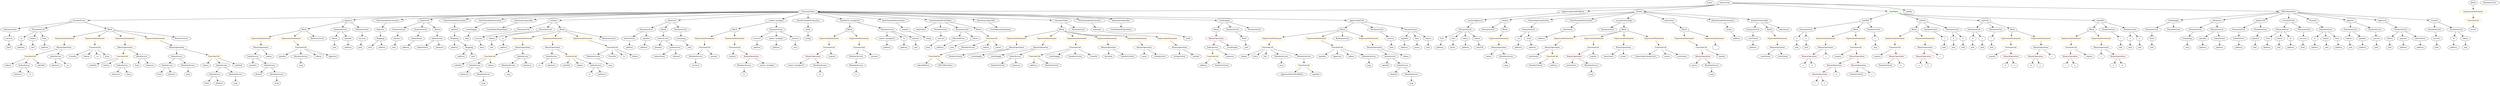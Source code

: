 strict digraph {
	graph [bb="0,0,16840,684"];
	node [label="\N"];
	Enter	[height=0.5,
		pos="11622,666",
		width=0.83628];
	IndexAccess_Unnamed_1	[color=black,
		height=0.5,
		label=IndexAccess,
		pos="8192.1,306",
		width=1.6402];
	FunctionCall_Unnamed_10	[color=orange,
		height=0.5,
		label=FunctionCall,
		pos="8192.1,234",
		width=1.6125];
	IndexAccess_Unnamed_1 -> FunctionCall_Unnamed_10	[pos="e,8192.1,252.1 8192.1,287.7 8192.1,280.41 8192.1,271.73 8192.1,263.54"];
	Identifier_balances_1	[color=black,
		height=0.5,
		label=balances,
		pos="8311.1,234",
		width=1.1828];
	IndexAccess_Unnamed_1 -> Identifier_balances_1	[pos="e,8287.2,249.07 8218.5,289.46 8235.8,279.27 8258.7,265.84 8277.3,254.87"];
	BinaryOperation_Unnamed_35	[color=brown,
		height=0.5,
		label=BinaryOperation,
		pos="9254.1,306",
		width=1.9867];
	IndexAccess_Unnamed_19	[color=black,
		height=0.5,
		label=IndexAccess,
		pos="9427.1,234",
		width=1.6402];
	BinaryOperation_Unnamed_35 -> IndexAccess_Unnamed_19	[pos="e,9392.5,248.99 9290.8,290.15 9317.4,279.37 9353.6,264.72 9382.1,253.22"];
	Identifier_tokens_9	[color=black,
		height=0.5,
		label=tokens,
		pos="9539.1,234",
		width=0.97489];
	BinaryOperation_Unnamed_35 -> Identifier_tokens_9	[pos="e,9512.3,246.09 9307.1,293.57 9375.2,278.82 9486.1,254.72 9495.1,252 9497.2,251.36 9499.4,250.67 9501.5,249.94"];
	ElementaryTypeName_bool_1	[color=black,
		height=0.5,
		label=bool,
		pos="16027,306",
		width=0.76697];
	VariableDeclaration_decimals	[color=black,
		height=0.5,
		label=decimals,
		pos="7429.1,450",
		width=1.1967];
	ElementaryTypeName_uint8	[color=black,
		height=0.5,
		label=uint8,
		pos="8012.1,378",
		width=0.7947];
	VariableDeclaration_decimals -> ElementaryTypeName_uint8	[pos="e,7990.5,390.23 7460.7,437.33 7467.3,435.24 7474.4,433.32 7481.1,432 7696.7,389.55 7761.1,449.67 7974.1,396 7976,395.53 7977.9,394.97 \
7979.8,394.34"];
	FunctionDefinition_transferFrom_1	[color=black,
		height=0.5,
		label=transferFrom,
		pos="587.1,522",
		width=1.6402];
	ParameterList_Unnamed_38	[color=black,
		height=0.5,
		label=ParameterList,
		pos="103.1,450",
		width=1.7095];
	FunctionDefinition_transferFrom_1 -> ParameterList_Unnamed_38	[pos="e,157.35,458.85 534.84,513.44 445.96,500.59 265.58,474.5 168.48,460.46"];
	ParameterList_Unnamed_37	[color=black,
		height=0.5,
		label=ParameterList,
		pos="298.1,450",
		width=1.7095];
	FunctionDefinition_transferFrom_1 -> ParameterList_Unnamed_37	[pos="e,344.37,462.21 541.94,510.06 491.59,497.87 410.06,478.12 355.29,464.85"];
	Block_Unnamed_14	[color=black,
		height=0.5,
		label=Block,
		pos="752.1,450",
		width=0.90558];
	FunctionDefinition_transferFrom_1 -> Block_Unnamed_14	[pos="e,726.84,461.71 620.49,506.83 648.38,495 688.04,478.18 716.52,466.09"];
	FunctionCall_Unnamed_28	[color=orange,
		height=0.5,
		label=FunctionCall,
		pos="6318.1,234",
		width=1.6125];
	Identifier_tokenAddress	[color=black,
		height=0.5,
		label=tokenAddress,
		pos="6242.1,162",
		width=1.7372];
	FunctionCall_Unnamed_28 -> Identifier_tokenAddress	[pos="e,6260.2,179.71 6300.1,216.41 6290.7,207.76 6279,197 6268.6,187.42"];
	Identifier_ERC20Interface	[color=black,
		height=0.5,
		label=ERC20Interface,
		pos="6393.1,162",
		width=1.959];
	FunctionCall_Unnamed_28 -> Identifier_ERC20Interface	[pos="e,6375.2,179.71 6335.9,216.41 6345.1,207.76 6356.7,197 6366.9,187.42"];
	FunctionCall_Unnamed_25	[color=orange,
		height=0.5,
		label=FunctionCall,
		pos="8829.1,162",
		width=1.6125];
	Identifier_ApproveAndCallFallBack	[color=black,
		height=0.5,
		label=ApproveAndCallFallBack,
		pos="8746.1,90",
		width=2.957];
	FunctionCall_Unnamed_25 -> Identifier_ApproveAndCallFallBack	[pos="e,8766.4,108.12 8809.8,144.76 8799.5,136.01 8786.4,125.03 8774.9,115.28"];
	Identifier_spender_5	[color=black,
		height=0.5,
		label=spender,
		pos="8911.1,90",
		width=1.1135];
	FunctionCall_Unnamed_25 -> Identifier_spender_5	[pos="e,8893,106.43 8848.1,144.76 8858.9,135.56 8872.6,123.9 8884.4,113.79"];
	Identifier_require_2	[color=black,
		height=0.5,
		label=require,
		pos="12384,234",
		width=1.0026];
	Identifier_b_1	[color=black,
		height=0.5,
		label=b,
		pos="13498,162",
		width=0.75];
	Parameter_b_2	[color=black,
		height=0.5,
		label=b,
		pos="12086,378",
		width=0.75];
	ElementaryTypeName_uint_7	[color=black,
		height=0.5,
		label=uint,
		pos="12086,306",
		width=0.75];
	Parameter_b_2 -> ElementaryTypeName_uint_7	[pos="e,12086,324.1 12086,359.7 12086,352.41 12086,343.73 12086,335.54"];
	Identifier_spender_2	[color=black,
		height=0.5,
		label=spender,
		pos="4498.1,306",
		width=1.1135];
	Identifier_receiver	[color=black,
		height=0.5,
		label=receiver,
		pos="4770.1,162",
		width=1.0996];
	FunctionDefinition_approve_1	[color=black,
		height=0.5,
		label=approve,
		pos="2403.1,522",
		width=1.1412];
	Block_Unnamed_13	[color=black,
		height=0.5,
		label=Block,
		pos="2090.1,450",
		width=0.90558];
	FunctionDefinition_approve_1 -> Block_Unnamed_13	[pos="e,2120,457.69 2367.2,512.97 2308.5,499.85 2192.5,473.91 2130.9,460.12"];
	ParameterList_Unnamed_35	[color=black,
		height=0.5,
		label=ParameterList,
		pos="2343.1,450",
		width=1.7095];
	FunctionDefinition_approve_1 -> ParameterList_Unnamed_35	[pos="e,2357.4,467.63 2389.2,504.76 2381.9,496.32 2372.9,485.8 2364.8,476.31"];
	ParameterList_Unnamed_36	[color=black,
		height=0.5,
		label=ParameterList,
		pos="2484.1,450",
		width=1.7095];
	FunctionDefinition_approve_1 -> ParameterList_Unnamed_36	[pos="e,2465,467.47 2421.1,505.46 2431.5,496.48 2444.8,484.98 2456.5,474.87"];
	stringLiteral_Unnamed	[color=black,
		height=0.5,
		label=stringLiteral,
		pos="7968.1,234",
		width=1.5016];
	ParameterList_Unnamed_13	[color=black,
		height=0.5,
		label=ParameterList,
		pos="14791,450",
		width=1.7095];
	Parameter_remaining	[color=black,
		height=0.5,
		label=remaining,
		pos="14714,378",
		width=1.2798];
	ParameterList_Unnamed_13 -> Parameter_remaining	[pos="e,14732,394.99 14773,432.41 14763,423.48 14751,412.31 14740,402.5"];
	BinaryOperation_Unnamed_21	[color=brown,
		height=0.5,
		label=BinaryOperation,
		pos="7968.1,306",
		width=1.9867];
	BinaryOperation_Unnamed_21 -> stringLiteral_Unnamed	[pos="e,7968.1,252.1 7968.1,287.7 7968.1,280.41 7968.1,271.73 7968.1,263.54"];
	Identifier_symbol	[color=black,
		height=0.5,
		label=symbol,
		pos="8078.1,234",
		width=1.0581];
	BinaryOperation_Unnamed_21 -> Identifier_symbol	[pos="e,8056.1,249.02 7993.6,288.76 8009.4,278.7 8029.8,265.71 8046.7,255.01"];
	FunctionDefinition_Owned	[color=black,
		height=0.5,
		label=Owned,
		pos="10180,522",
		width=1.0442];
	ParameterList_Unnamed_24	[color=black,
		height=0.5,
		label=ParameterList,
		pos="10068,450",
		width=1.7095];
	FunctionDefinition_Owned -> ParameterList_Unnamed_24	[pos="e,10093,466.76 10158,507.17 10142,497.35 10121,483.98 10103,472.74"];
	Block_Unnamed_4	[color=black,
		height=0.5,
		label=Block,
		pos="10180,450",
		width=0.90558];
	FunctionDefinition_Owned -> Block_Unnamed_4	[pos="e,10180,468.1 10180,503.7 10180,496.41 10180,487.73 10180,479.54"];
	Identifier_tokens_11	[color=black,
		height=0.5,
		label=tokens,
		pos="8407.1,234",
		width=0.97489];
	FunctionCall_Unnamed_17	[color=orange,
		height=0.5,
		label=FunctionCall,
		pos="842.1,234",
		width=1.6125];
	Identifier_safeSub_1	[color=black,
		height=0.5,
		label=safeSub,
		pos="636.1,162",
		width=1.1274];
	FunctionCall_Unnamed_17 -> Identifier_safeSub_1	[pos="e,667.75,173.75 803.83,220 768.3,207.92 715.47,189.97 678.63,177.45"];
	Identifier_tokens_5	[color=black,
		height=0.5,
		label=tokens,
		pos="730.1,162",
		width=0.97489];
	FunctionCall_Unnamed_17 -> Identifier_tokens_5	[pos="e,751.86,176.6 817.24,217.46 800.71,207.13 778.87,193.48 761.19,182.43"];
	IndexAccess_Unnamed_10	[color=black,
		height=0.5,
		label=IndexAccess,
		pos="842.1,162",
		width=1.6402];
	FunctionCall_Unnamed_17 -> IndexAccess_Unnamed_10	[pos="e,842.1,180.1 842.1,215.7 842.1,208.41 842.1,199.73 842.1,191.54"];
	Parameter_from	[color=black,
		height=0.5,
		label=from,
		pos="15260,378",
		width=0.7947];
	ElementaryTypeName_address_5	[color=black,
		height=0.5,
		label=address,
		pos="15252,306",
		width=1.0996];
	Parameter_from -> ElementaryTypeName_address_5	[pos="e,15254,324.1 15258,359.7 15257,352.41 15256,343.73 15255,335.54"];
	ElementaryTypeName_address_1	[color=black,
		height=0.5,
		label=address,
		pos="14932,306",
		width=1.0996];
	ParameterList_Unnamed_25	[color=black,
		height=0.5,
		label=ParameterList,
		pos="11791,450",
		width=1.7095];
	Parameter__newOwner	[color=black,
		height=0.5,
		label=_newOwner,
		pos="11791,378",
		width=1.5432];
	ParameterList_Unnamed_25 -> Parameter__newOwner	[pos="e,11791,396.1 11791,431.7 11791,424.41 11791,415.73 11791,407.54"];
	Block_Unnamed_9	[color=black,
		height=0.5,
		label=Block,
		pos="8251.1,450",
		width=0.90558];
	BinaryOperation_Unnamed_26	[color=brown,
		height=0.5,
		label=BinaryOperation,
		pos="8251.1,378",
		width=1.9867];
	Block_Unnamed_9 -> BinaryOperation_Unnamed_26	[pos="e,8251.1,396.1 8251.1,431.7 8251.1,424.41 8251.1,415.73 8251.1,407.54"];
	Parameter_to_3	[color=black,
		height=0.5,
		label=to,
		pos="162.1,378",
		width=0.75];
	ElementaryTypeName_address_30	[color=black,
		height=0.5,
		label=address,
		pos="158.1,306",
		width=1.0996];
	Parameter_to_3 -> ElementaryTypeName_address_30	[pos="e,159.07,324.1 161.11,359.7 160.69,352.41 160.19,343.73 159.73,335.54"];
	ElementaryTypeName_address_36	[color=black,
		height=0.5,
		label=address,
		pos="6371.1,306",
		width=1.0996];
	Identifier_name	[color=black,
		height=0.5,
		label=name,
		pos="7740.1,234",
		width=0.83628];
	UserDefinedTypeName_Unnamed	[color=black,
		height=0.5,
		label=UserDefinedTypeName,
		pos="3413.1,450",
		width=2.7214];
	Identifier__totalSupply_3	[color=black,
		height=0.5,
		label=_totalSupply,
		pos="8327.1,306",
		width=1.6125];
	Identifier_owner_txorigin19	[color=black,
		height=0.5,
		label=owner_txorigin19,
		pos="5438.1,162",
		width=2.0976];
	StateVariableDeclaration_Unnamed_6	[color=black,
		height=0.5,
		label=StateVariableDeclaration,
		pos="2663.1,522",
		width=2.8184];
	VariableDeclaration_balances	[color=black,
		height=0.5,
		label=balances,
		pos="2616.1,450",
		width=1.1828];
	StateVariableDeclaration_Unnamed_6 -> VariableDeclaration_balances	[pos="e,2627.3,467.62 2651.5,503.7 2646.1,495.7 2639.6,486.02 2633.7,477.15"];
	Parameter_owner_txorigin19	[color=black,
		height=0.5,
		label=owner_txorigin19,
		pos="6009.1,378",
		width=2.0976];
	ElementaryTypeName_address_34	[color=black,
		height=0.5,
		label=address,
		pos="6009.1,306",
		width=1.0996];
	Parameter_owner_txorigin19 -> ElementaryTypeName_address_34	[pos="e,6009.1,324.1 6009.1,359.7 6009.1,352.41 6009.1,343.73 6009.1,335.54"];
	ExpressionStatement_Unnamed_19	[color=orange,
		height=0.5,
		label=ExpressionStatement,
		pos="6902.1,378",
		width=2.458];
	BinaryOperation_Unnamed_24	[color=brown,
		height=0.5,
		label=BinaryOperation,
		pos="6902.1,306",
		width=1.9867];
	ExpressionStatement_Unnamed_19 -> BinaryOperation_Unnamed_24	[pos="e,6902.1,324.1 6902.1,359.7 6902.1,352.41 6902.1,343.73 6902.1,335.54"];
	ParameterList_Unnamed_34	[color=black,
		height=0.5,
		label=ParameterList,
		pos="3591.1,450",
		width=1.7095];
	Parameter_success_3	[color=black,
		height=0.5,
		label=success,
		pos="3298.1,378",
		width=1.1135];
	ParameterList_Unnamed_34 -> Parameter_success_3	[pos="e,3328.5,390.22 3544.9,437.73 3536.7,435.78 3528.1,433.8 3520.1,432 3443.5,414.85 3422.8,416.91 3347.1,396 3344.5,395.29 3341.9,\
394.52 3339.3,393.71"];
	FunctionCall_Unnamed_22	[color=orange,
		height=0.5,
		label=FunctionCall,
		pos="5827.1,306",
		width=1.6125];
	MemberAccess_Unnamed_13	[color=black,
		height=0.5,
		label=MemberAccess,
		pos="5826.1,234",
		width=1.9174];
	FunctionCall_Unnamed_22 -> MemberAccess_Unnamed_13	[pos="e,5826.3,252.1 5826.8,287.7 5826.7,280.41 5826.6,271.73 5826.5,263.54"];
	Identifier_amount_1	[color=black,
		height=0.5,
		label=amount,
		pos="5951.1,234",
		width=1.0581];
	FunctionCall_Unnamed_22 -> Identifier_amount_1	[pos="e,5927.3,248.44 5854.3,289.64 5872.9,279.15 5897.6,265.19 5917.4,254"];
	ExpressionStatement_Unnamed_6	[color=orange,
		height=0.5,
		label=ExpressionStatement,
		pos="12752,378",
		width=2.458];
	FunctionCall_Unnamed_3	[color=orange,
		height=0.5,
		label=FunctionCall,
		pos="12752,306",
		width=1.6125];
	ExpressionStatement_Unnamed_6 -> FunctionCall_Unnamed_3	[pos="e,12752,324.1 12752,359.7 12752,352.41 12752,343.73 12752,335.54"];
	Identifier_safeSub	[color=black,
		height=0.5,
		label=safeSub,
		pos="3121.1,162",
		width=1.1274];
	ContractDefinition_CleariumToken	[color=black,
		height=0.5,
		label=CleariumToken,
		pos="5494.1,594",
		width=1.8759];
	ContractDefinition_CleariumToken -> FunctionDefinition_transferFrom_1	[pos="e,646.16,523.84 5426.6,592.04 4882.1,584.27 1213.3,531.93 657.57,524.01"];
	ContractDefinition_CleariumToken -> FunctionDefinition_approve_1	[pos="e,2441.9,528.42 5426.4,592.65 5043,590.56 3138.6,578.37 2553.1,540 2519.6,537.81 2482.1,533.56 2453,529.85"];
	ContractDefinition_CleariumToken -> StateVariableDeclaration_Unnamed_6	[pos="e,2749.4,531.73 5426.3,593.29 5125.4,594.23 3879.7,594.47 2859.1,540 2827,538.29 2792.1,535.54 2760.7,532.76"];
	FunctionDefinition_balanceOf_1	[color=black,
		height=0.5,
		label=balanceOf,
		pos="2917.1,522",
		width=1.3491];
	ContractDefinition_CleariumToken -> FunctionDefinition_balanceOf_1	[pos="e,2959.8,531.07 5426.3,592.78 5080.5,591.47 3510.5,583.21 3025.1,540 3007.3,538.42 2988.1,535.71 2970.8,532.91"];
	StateVariableDeclaration_Unnamed_7	[color=black,
		height=0.5,
		label=StateVariableDeclaration,
		pos="3135.1,522",
		width=2.8184];
	ContractDefinition_CleariumToken -> StateVariableDeclaration_Unnamed_7	[pos="e,3211.4,534.2 5426.4,592.34 5101.8,589.04 3702.4,573.12 3267.1,540 3252.7,538.9 3237.4,537.33 3222.6,535.57"];
	StateVariableDeclaration_Unnamed_5	[color=black,
		height=0.5,
		label=StateVariableDeclaration,
		pos="3377.1,522",
		width=2.8184];
	ContractDefinition_CleariumToken -> StateVariableDeclaration_Unnamed_5	[pos="e,3461,532.5 5426.4,592.9 5176.7,592.16 4283.6,586.25 3549.1,540 3524.2,538.43 3497.3,536.08 3472.3,533.63"];
	InheritanceSpecifier_Unnamed	[color=black,
		height=0.5,
		label=InheritanceSpecifier,
		pos="3642.1,522",
		width=2.3333];
	ContractDefinition_CleariumToken -> InheritanceSpecifier_Unnamed	[pos="e,3702.6,534.87 5426.8,592.24 5147.3,588.9 4076.3,574.07 3740.1,540 3731.5,539.13 3722.6,537.95 3713.7,536.62"];
	FunctionDefinition_transfer_1	[color=black,
		height=0.5,
		label=transfer,
		pos="3788.1,522",
		width=1.0719];
	ContractDefinition_CleariumToken -> FunctionDefinition_transfer_1	[pos="e,3826.6,524.58 5427.5,590.27 5149.1,578.84 4081.9,535.05 3838,525.05"];
	FunctionDefinition_allowance_1	[color=black,
		height=0.5,
		label=allowance,
		pos="4595.1,522",
		width=1.3076];
	ContractDefinition_CleariumToken -> FunctionDefinition_allowance_1	[pos="e,4641,526.57 5429.8,587.99 5261.9,574.92 4812.2,539.91 4652.4,527.46"];
	FunctionDefinition_sendto_txorigin1	[color=black,
		height=0.5,
		label=sendto_txorigin1,
		pos="5280.1,522",
		width=2.0283];
	ContractDefinition_CleariumToken -> FunctionDefinition_sendto_txorigin1	[pos="e,5323,537.02 5452.6,579.42 5418.6,568.31 5370.4,552.52 5333.5,540.47"];
	StateVariableDeclaration_Unnamed_3	[color=black,
		height=0.5,
		label=StateVariableDeclaration,
		pos="5494.1,522",
		width=2.8184];
	ContractDefinition_CleariumToken -> StateVariableDeclaration_Unnamed_3	[pos="e,5494.1,540.1 5494.1,575.7 5494.1,568.41 5494.1,559.73 5494.1,551.54"];
	FunctionDefinition_transferTo_txorigin19	[color=black,
		height=0.5,
		label=transferTo_txorigin19,
		pos="5766.1,522",
		width=2.5412];
	ContractDefinition_CleariumToken -> FunctionDefinition_transferTo_txorigin19	[pos="e,5712.3,536.85 5541.5,580.81 5585.7,569.43 5652,552.37 5701.1,539.72"];
	StateVariableDeclaration_Unnamed_2	[color=black,
		height=0.5,
		label=StateVariableDeclaration,
		pos="6055.1,522",
		width=2.8184];
	ContractDefinition_CleariumToken -> StateVariableDeclaration_Unnamed_2	[pos="e,5973.9,533.13 5554.4,585.48 5652.4,573.24 5847.1,548.96 5962.7,534.53"];
	FunctionDefinition_transferAnyERC20Token	[color=black,
		height=0.5,
		label=transferAnyERC20Token,
		pos="6386.1,522",
		width=2.9293];
	ContractDefinition_CleariumToken -> FunctionDefinition_transferAnyERC20Token	[pos="e,6291.9,530.39 5558.2,587.97 5710.3,576.04 6093.6,545.95 6280.4,531.29"];
	InheritanceSpecifier_Unnamed_2	[color=black,
		height=0.5,
		label=InheritanceSpecifier,
		pos="6691.1,522",
		width=2.3333];
	ContractDefinition_CleariumToken -> InheritanceSpecifier_Unnamed_2	[pos="e,6615.9,530.33 5560.7,590.33 5721.9,583.67 6146.4,565.05 6500.1,540 6534.3,537.58 6571.8,534.36 6604.5,531.37"];
	FunctionDefinition_CleariumToken	[color=black,
		height=0.5,
		label=CleariumToken,
		pos="7194.1,522",
		width=1.8759];
	ContractDefinition_CleariumToken -> FunctionDefinition_CleariumToken	[pos="e,7127.7,525.76 5560.6,590.28 5751.1,582.47 6315.5,559.34 6784.1,540 6899.8,535.22 7034,529.66 7116.4,526.23"];
	StateVariableDeclaration_Unnamed_4	[color=black,
		height=0.5,
		label=StateVariableDeclaration,
		pos="7382.1,522",
		width=2.8184];
	ContractDefinition_CleariumToken -> StateVariableDeclaration_Unnamed_4	[pos="e,7310.9,535.22 5561.8,592.09 5844.1,588.12 6929.9,571.1 7271.1,540 7280.4,539.15 7290.1,538.03 7299.7,536.77"];
	InheritanceSpecifier_Unnamed_1	[color=black,
		height=0.5,
		label=InheritanceSpecifier,
		pos="7586.1,522",
		width=2.3333];
	ContractDefinition_CleariumToken -> InheritanceSpecifier_Unnamed_1	[pos="e,7526.9,535.13 5561.8,592.59 5865.7,590.54 7105.5,579.85 7492.1,540 7499.8,539.21 7507.8,538.14 7515.7,536.93"];
	FunctionDefinition_totalSupply_1	[color=black,
		height=0.5,
		label=totalSupply,
		pos="8307.1,522",
		width=1.4739];
	ContractDefinition_CleariumToken -> FunctionDefinition_totalSupply_1	[pos="e,8254.2,524.48 5561.1,591.44 5828.4,585.22 6843.6,561.44 7679.1,540 7885.2,534.71 8129.3,527.97 8242.9,524.8"];
	FunctionDefinition_approveAndCall	[color=black,
		height=0.5,
		label=approveAndCall,
		pos="9144.1,522",
		width=1.9867];
	ContractDefinition_CleariumToken -> FunctionDefinition_approveAndCall	[pos="e,9073,524.64 5561.5,591.84 5877.8,586.4 7246.7,562.66 8369.1,540 8621.6,534.9 8920.4,528.14 9061.9,524.9"];
	BinaryOperation_Unnamed_8	[color=brown,
		height=0.5,
		label=BinaryOperation,
		pos="12510,234",
		width=1.9867];
	BinaryOperation_Unnamed_10	[color=brown,
		height=0.5,
		label=BinaryOperation,
		pos="12351,162",
		width=1.9867];
	BinaryOperation_Unnamed_8 -> BinaryOperation_Unnamed_10	[pos="e,12386,178.16 12476,217.81 12452,207.54 12421,193.87 12396,182.75"];
	BinaryOperation_Unnamed_9	[color=brown,
		height=0.5,
		label=BinaryOperation,
		pos="12512,162",
		width=1.9867];
	BinaryOperation_Unnamed_8 -> BinaryOperation_Unnamed_9	[pos="e,12512,180.1 12511,215.7 12511,208.41 12511,199.73 12511,191.54"];
	Identifier_spender_3	[color=black,
		height=0.5,
		label=spender,
		pos="9396.1,162",
		width=1.1135];
	IndexAccess_Unnamed_19 -> Identifier_spender_3	[pos="e,9403.7,180.1 9419.4,215.7 9416.1,208.07 9412,198.92 9408.2,190.4"];
	IndexAccess_Unnamed_20	[color=black,
		height=0.5,
		label=IndexAccess,
		pos="9513.1,162",
		width=1.6402];
	IndexAccess_Unnamed_19 -> IndexAccess_Unnamed_20	[pos="e,9493,179.39 9447,216.76 9458,207.82 9471.9,196.55 9484.1,186.64"];
	BinaryOperation_Unnamed_11	[color=brown,
		height=0.5,
		label=BinaryOperation,
		pos="12247,90",
		width=1.9867];
	BinaryOperation_Unnamed_10 -> BinaryOperation_Unnamed_11	[pos="e,12271,107.39 12327,144.76 12313,135.55 12296,123.88 12281,113.77"];
	Identifier_b_4	[color=black,
		height=0.5,
		label=b,
		pos="12364,90",
		width=0.75];
	BinaryOperation_Unnamed_10 -> Identifier_b_4	[pos="e,12361,108.1 12354,143.7 12356,136.32 12357,127.52 12359,119.25"];
	ElementaryTypeName_address_23	[color=black,
		height=0.5,
		label=address,
		pos="8131.1,162",
		width=1.0996];
	ElementaryTypeName_bool_3	[color=black,
		height=0.5,
		label=bool,
		pos="3316.1,306",
		width=0.76697];
	Parameter_success_3 -> ElementaryTypeName_bool_3	[pos="e,3311.7,324.1 3302.5,359.7 3304.4,352.32 3306.7,343.52 3308.8,335.25"];
	Block_Unnamed_3	[color=black,
		height=0.5,
		label=Block,
		pos="12902,450",
		width=0.90558];
	Block_Unnamed_3 -> ExpressionStatement_Unnamed_6	[pos="e,12786,394.97 12878,437.6 12856,427.37 12823,412.11 12797,399.73"];
	ExpressionStatement_Unnamed_7	[color=orange,
		height=0.5,
		label=ExpressionStatement,
		pos="12947,378",
		width=2.458];
	Block_Unnamed_3 -> ExpressionStatement_Unnamed_7	[pos="e,12936,396.12 12913,432.76 12918,424.7 12924,414.74 12930,405.6"];
	Parameter_tokens_1	[color=black,
		height=0.5,
		label=tokens,
		pos="15836,378",
		width=0.97489];
	ElementaryTypeName_uint_16	[color=black,
		height=0.5,
		label=uint,
		pos="15847,306",
		width=0.75];
	Parameter_tokens_1 -> ElementaryTypeName_uint_16	[pos="e,15844,324.1 15839,359.7 15840,352.32 15841,343.52 15843,335.25"];
	ElementaryTypeName_uint_8	[color=black,
		height=0.5,
		label=uint,
		pos="12619,306",
		width=0.75];
	Identifier_tokenOwner	[color=black,
		height=0.5,
		label=tokenOwner,
		pos="2909.1,306",
		width=1.5571];
	Identifier_spender_1	[color=black,
		height=0.5,
		label=spender,
		pos="1959.1,234",
		width=1.1135];
	ParameterList_Unnamed_2	[color=black,
		height=0.5,
		label=ParameterList,
		pos="13299,450",
		width=1.7095];
	Parameter_b_1	[color=black,
		height=0.5,
		label=b,
		pos="13296,378",
		width=0.75];
	ParameterList_Unnamed_2 -> Parameter_b_1	[pos="e,13297,396.1 13298,431.7 13298,424.41 13298,415.73 13297,407.54"];
	Parameter_a_1	[color=black,
		height=0.5,
		label=a,
		pos="13368,378",
		width=0.75];
	ParameterList_Unnamed_2 -> Parameter_a_1	[pos="e,13354,393.57 13315,432.41 13325,423.19 13336,411.58 13346,401.54"];
	ElementaryTypeName_uint_6	[color=black,
		height=0.5,
		label=uint,
		pos="12158,306",
		width=0.75];
	BinaryOperation_Unnamed_14	[color=brown,
		height=0.5,
		label=BinaryOperation,
		pos="12941,234",
		width=1.9867];
	Identifier_a_7	[color=black,
		height=0.5,
		label=a,
		pos="12905,162",
		width=0.75];
	BinaryOperation_Unnamed_14 -> Identifier_a_7	[pos="e,12913,179.14 12932,215.7 12928,207.75 12923,198.16 12919,189.34"];
	Identifier_b_6	[color=black,
		height=0.5,
		label=b,
		pos="12977,162",
		width=0.75];
	BinaryOperation_Unnamed_14 -> Identifier_b_6	[pos="e,12969,179.14 12950,215.7 12954,207.75 12959,198.16 12964,189.34"];
	ParameterList_Unnamed_33	[color=black,
		height=0.5,
		label=ParameterList,
		pos="3732.1,450",
		width=1.7095];
	Parameter_tokens_4	[color=black,
		height=0.5,
		label=tokens,
		pos="3391.1,378",
		width=0.97489];
	ParameterList_Unnamed_33 -> Parameter_tokens_4	[pos="e,3417.3,390.17 3687,437.49 3678.8,435.54 3670.2,433.62 3662.1,432 3561.9,411.93 3533.7,422.56 3435.1,396 3432.8,395.38 3430.5,394.69 \
3428.1,393.95"];
	Parameter_to_2	[color=black,
		height=0.5,
		label=to,
		pos="3471.1,378",
		width=0.75];
	ParameterList_Unnamed_33 -> Parameter_to_2	[pos="e,3492.1,389.84 3685.8,437.69 3677.9,435.78 3669.8,433.82 3662.1,432 3593.3,415.65 3573.9,419.23 3507.1,396 3505.5,395.46 3504,394.88 \
3502.4,394.26"];
	ModifierInvocation_onlyOwner_1	[color=black,
		height=0.5,
		label=onlyOwner,
		pos="6255.1,450",
		width=1.4323];
	EventDefinition_OwnershipTransferred	[color=black,
		height=0.5,
		label=OwnershipTransferred,
		pos="10347,522",
		width=2.6243];
	ParameterList_Unnamed_23	[color=black,
		height=0.5,
		label=ParameterList,
		pos="10320,450",
		width=1.7095];
	EventDefinition_OwnershipTransferred -> ParameterList_Unnamed_23	[pos="e,10327,468.1 10340,503.7 10338,496.15 10334,487.12 10331,478.68"];
	MemberAccess_Unnamed_7	[color=black,
		height=0.5,
		label=MemberAccess,
		pos="4059.1,234",
		width=1.9174];
	Identifier_msg_5	[color=black,
		height=0.5,
		label=msg,
		pos="4193.1,162",
		width=0.75];
	MemberAccess_Unnamed_7 -> Identifier_msg_5	[pos="e,4172.2,173.93 4088.8,217.46 4110.6,206.11 4140,190.75 4162,179.24"];
	NumberLiteral_Unnamed_1	[color=black,
		height=0.5,
		label=NumberLiteral,
		pos="12678,162",
		width=1.765];
	Identifier_msg	[color=black,
		height=0.5,
		label=msg,
		pos="10155,162",
		width=0.75];
	ElementaryTypeName_string	[color=black,
		height=0.5,
		label=string,
		pos="6300.1,378",
		width=0.864];
	NumberLiteral_Unnamed	[color=black,
		height=0.5,
		label=NumberLiteral,
		pos="12499,90",
		width=1.765];
	ElementaryTypeName_bool_4	[color=black,
		height=0.5,
		label=bool,
		pos="2467.1,306",
		width=0.76697];
	FunctionCall_Unnamed_8	[color=orange,
		height=0.5,
		label=FunctionCall,
		pos="7276.1,306",
		width=1.6125];
	FunctionCall_Unnamed_9	[color=orange,
		height=0.5,
		label=FunctionCall,
		pos="7002.1,234",
		width=1.6125];
	FunctionCall_Unnamed_8 -> FunctionCall_Unnamed_9	[pos="e,7045.7,246.13 7232.4,293.83 7184.7,281.64 7108.2,262.1 7056.6,248.92"];
	Identifier__totalSupply_2	[color=black,
		height=0.5,
		label=_totalSupply,
		pos="7136.1,234",
		width=1.6125];
	FunctionCall_Unnamed_8 -> Identifier__totalSupply_2	[pos="e,7165.7,249.82 7246.4,290.15 7225.9,279.9 7198.4,266.14 7176,254.93"];
	NumberLiteral_Unnamed_7	[color=black,
		height=0.5,
		label=NumberLiteral,
		pos="7276.1,234",
		width=1.765];
	FunctionCall_Unnamed_8 -> NumberLiteral_Unnamed_7	[pos="e,7276.1,252.1 7276.1,287.7 7276.1,280.41 7276.1,271.73 7276.1,263.54"];
	Identifier_Transfer	[color=black,
		height=0.5,
		label=Transfer,
		pos="7400.1,234",
		width=1.1689];
	FunctionCall_Unnamed_8 -> Identifier_Transfer	[pos="e,7375.5,248.9 7303.3,289.64 7321.6,279.29 7346,265.55 7365.7,254.44"];
	ParameterList_Unnamed_21	[color=black,
		height=0.5,
		label=ParameterList,
		pos="16191,450",
		width=1.7095];
	VariableDeclaration_tokens_1	[color=black,
		height=0.5,
		label=tokens,
		pos="16120,378",
		width=0.97489];
	ParameterList_Unnamed_21 -> VariableDeclaration_tokens_1	[pos="e,16136,394.51 16174,432.41 16165,423.44 16154,412.21 16144,402.37"];
	VariableDeclaration_spender	[color=black,
		height=0.5,
		label=spender,
		pos="16213,378",
		width=1.1135];
	ParameterList_Unnamed_21 -> VariableDeclaration_spender	[pos="e,16208,396.1 16197,431.7 16199,424.24 16202,415.32 16204,406.97"];
	VariableDeclaration_tokenOwner	[color=black,
		height=0.5,
		label=tokenOwner,
		pos="16327,378",
		width=1.5571];
	ParameterList_Unnamed_21 -> VariableDeclaration_tokenOwner	[pos="e,16299,393.68 16221,433.81 16240,423.58 16267,409.99 16288,398.9"];
	ParameterList_Unnamed_32	[color=black,
		height=0.5,
		label=ParameterList,
		pos="2738.1,450",
		width=1.7095];
	FunctionDefinition_balanceOf_1 -> ParameterList_Unnamed_32	[pos="e,2774,465.02 2884.7,508.32 2856.7,497.4 2816.1,481.49 2784.6,469.21"];
	ParameterList_Unnamed_31	[color=black,
		height=0.5,
		label=ParameterList,
		pos="2879.1,450",
		width=1.7095];
	FunctionDefinition_balanceOf_1 -> ParameterList_Unnamed_31	[pos="e,2888.5,468.28 2907.9,504.05 2903.7,496.35 2898.7,487.03 2894,478.36"];
	Block_Unnamed_11	[color=black,
		height=0.5,
		label=Block,
		pos="2991.1,450",
		width=0.90558];
	FunctionDefinition_balanceOf_1 -> Block_Unnamed_11	[pos="e,2975.5,465.72 2934.3,504.76 2944.1,495.46 2956.6,483.64 2967.4,473.46"];
	ParameterList_Unnamed_4	[color=black,
		height=0.5,
		label=ParameterList,
		pos="12158,450",
		width=1.7095];
	ParameterList_Unnamed_4 -> Parameter_b_2	[pos="e,12101,393.11 12141,432.41 12131,423.06 12119,411.26 12109,401.13"];
	Parameter_a_2	[color=black,
		height=0.5,
		label=a,
		pos="12158,378",
		width=0.75];
	ParameterList_Unnamed_4 -> Parameter_a_2	[pos="e,12158,396.1 12158,431.7 12158,424.41 12158,415.73 12158,407.54"];
	ParameterList_Unnamed_7	[color=black,
		height=0.5,
		label=ParameterList,
		pos="13014,450",
		width=1.7095];
	Parameter_c_3	[color=black,
		height=0.5,
		label=c,
		pos="13080,378",
		width=0.75];
	ParameterList_Unnamed_7 -> Parameter_c_3	[pos="e,13066,393.57 13030,432.41 13038,423.28 13049,411.81 13059,401.85"];
	ExpressionStatement_Unnamed_27	[color=orange,
		height=0.5,
		label=ExpressionStatement,
		pos="1810.1,378",
		width=2.458];
	Block_Unnamed_13 -> ExpressionStatement_Unnamed_27	[pos="e,1864.5,392.59 2060.7,441.64 2017,430.73 1933.9,409.96 1875.5,395.34"];
	ExpressionStatement_Unnamed_28	[color=orange,
		height=0.5,
		label=ExpressionStatement,
		pos="2005.1,378",
		width=2.458];
	Block_Unnamed_13 -> ExpressionStatement_Unnamed_28	[pos="e,2025.7,395.95 2072.5,434.5 2061.5,425.47 2047.2,413.64 2034.5,403.23"];
	BooleanLiteral_Unnamed_1	[color=black,
		height=0.5,
		label=BooleanLiteral,
		pos="2176.1,378",
		width=1.7788];
	Block_Unnamed_13 -> BooleanLiteral_Unnamed_1	[pos="e,2155.9,395.45 2107.9,434.5 2119.3,425.26 2134.2,413.07 2147.3,402.47"];
	ElementaryTypeName_address_3	[color=black,
		height=0.5,
		label=address,
		pos="16526,306",
		width=1.0996];
	ExpressionStatement_Unnamed_15	[color=orange,
		height=0.5,
		label=ExpressionStatement,
		pos="10557,378",
		width=2.458];
	BinaryOperation_Unnamed_20	[color=brown,
		height=0.5,
		label=BinaryOperation,
		pos="10466,306",
		width=1.9867];
	ExpressionStatement_Unnamed_15 -> BinaryOperation_Unnamed_20	[pos="e,10488,323.47 10536,360.41 10524,351.43 10509,340.19 10496,330.34"];
	VariableDeclaration_owner	[color=black,
		height=0.5,
		label=owner,
		pos="11612,450",
		width=0.93331];
	ElementaryTypeName_address_13	[color=black,
		height=0.5,
		label=address,
		pos="11678,378",
		width=1.0996];
	VariableDeclaration_owner -> ElementaryTypeName_address_13	[pos="e,11663,394.98 11627,433.46 11635,424.62 11646,413.34 11655,403.34"];
	ElementaryTypeName_uint_21	[color=black,
		height=0.5,
		label=uint,
		pos="2540.1,306",
		width=0.75];
	VariableDeclaration_allowed	[color=black,
		height=0.5,
		label=allowed,
		pos="3124.1,450",
		width=1.0858];
	Mapping_Unnamed_1	[color=black,
		height=0.5,
		label=Mapping,
		pos="3124.1,378",
		width=1.2105];
	VariableDeclaration_allowed -> Mapping_Unnamed_1	[pos="e,3124.1,396.1 3124.1,431.7 3124.1,424.41 3124.1,415.73 3124.1,407.54"];
	ElementaryTypeName_uint_9	[color=black,
		height=0.5,
		label=uint,
		pos="13152,306",
		width=0.75];
	ElementaryTypeName_uint_28	[color=black,
		height=0.5,
		label=uint,
		pos="243.1,306",
		width=0.75];
	Parameter_success	[color=black,
		height=0.5,
		label=success,
		pos="16441,378",
		width=1.1135];
	ElementaryTypeName_bool	[color=black,
		height=0.5,
		label=bool,
		pos="16441,306",
		width=0.76697];
	Parameter_success -> ElementaryTypeName_bool	[pos="e,16441,324.1 16441,359.7 16441,352.41 16441,343.73 16441,335.54"];
	FunctionCall_Unnamed_10 -> ElementaryTypeName_address_23	[pos="e,8145,178.99 8177.6,216.41 8170.1,207.74 8160.7,196.97 8152.3,187.38"];
	NumberLiteral_Unnamed_8	[color=black,
		height=0.5,
		label=NumberLiteral,
		pos="8252.1,162",
		width=1.765];
	FunctionCall_Unnamed_10 -> NumberLiteral_Unnamed_8	[pos="e,8237.6,179.96 8206.3,216.41 8213.5,208.08 8222.3,197.8 8230.2,188.49"];
	Identifier_c_1	[color=black,
		height=0.5,
		label=c,
		pos="13921,162",
		width=0.75];
	BinaryOperation_Unnamed_13	[color=brown,
		height=0.5,
		label=BinaryOperation,
		pos="12947,306",
		width=1.9867];
	ExpressionStatement_Unnamed_7 -> BinaryOperation_Unnamed_13	[pos="e,12947,324.1 12947,359.7 12947,352.41 12947,343.73 12947,335.54"];
	Parameter_to	[color=black,
		height=0.5,
		label=to,
		pos="16528,378",
		width=0.75];
	Parameter_to -> ElementaryTypeName_address_3	[pos="e,16527,324.1 16528,359.7 16527,352.41 16527,343.73 16527,335.54"];
	FunctionCall_Unnamed_15	[color=orange,
		height=0.5,
		label=FunctionCall,
		pos="4187.1,306",
		width=1.6125];
	FunctionCall_Unnamed_15 -> MemberAccess_Unnamed_7	[pos="e,4087.7,250.64 4159.3,289.81 4141.3,279.95 4117.5,266.96 4097.7,256.1"];
	Identifier_Transfer_1	[color=black,
		height=0.5,
		label=Transfer,
		pos="4188.1,234",
		width=1.1689];
	FunctionCall_Unnamed_15 -> Identifier_Transfer_1	[pos="e,4187.9,252.1 4187.3,287.7 4187.4,280.41 4187.6,271.73 4187.7,263.54"];
	Identifier_to_2	[color=black,
		height=0.5,
		label=to,
		pos="4275.1,234",
		width=0.75];
	FunctionCall_Unnamed_15 -> Identifier_to_2	[pos="e,4258.3,248.33 4207.5,288.76 4220,278.79 4236.2,265.93 4249.6,255.28"];
	Identifier_tokens_2	[color=black,
		height=0.5,
		label=tokens,
		pos="4355.1,234",
		width=0.97489];
	FunctionCall_Unnamed_15 -> Identifier_tokens_2	[pos="e,4328.5,246.1 4220.7,291 4248.8,279.29 4288.8,262.6 4317.9,250.49"];
	ElementaryTypeName_uint_1	[color=black,
		height=0.5,
		label=uint,
		pos="14435,306",
		width=0.75];
	StateVariableDeclaration_Unnamed_7 -> VariableDeclaration_allowed	[pos="e,3126.8,468.1 3132.4,503.7 3131.2,496.32 3129.8,487.52 3128.5,479.25"];
	ExpressionStatement_Unnamed_9	[color=orange,
		height=0.5,
		label=ExpressionStatement,
		pos="11337,378",
		width=2.458];
	FunctionCall_Unnamed_4	[color=orange,
		height=0.5,
		label=FunctionCall,
		pos="11455,306",
		width=1.6125];
	ExpressionStatement_Unnamed_9 -> FunctionCall_Unnamed_4	[pos="e,11429,322.35 11365,360.59 11381,350.93 11402,338.6 11419,328.21"];
	Identifier_newOwner_4	[color=black,
		height=0.5,
		label=newOwner,
		pos="10339,234",
		width=1.4046];
	ParameterList_Unnamed_3	[color=black,
		height=0.5,
		label=ParameterList,
		pos="13440,450",
		width=1.7095];
	Parameter_c_1	[color=black,
		height=0.5,
		label=c,
		pos="13440,378",
		width=0.75];
	ParameterList_Unnamed_3 -> Parameter_c_1	[pos="e,13440,396.1 13440,431.7 13440,424.41 13440,415.73 13440,407.54"];
	FunctionDefinition_safeMul	[color=black,
		height=0.5,
		label=safeMul,
		pos="12548,522",
		width=1.1135];
	FunctionDefinition_safeMul -> ParameterList_Unnamed_4	[pos="e,12210,460.25 12511,514.41 12445,502.45 12303,477.03 12221,462.27"];
	Block_Unnamed_2	[color=black,
		height=0.5,
		label=Block,
		pos="12486,450",
		width=0.90558];
	FunctionDefinition_safeMul -> Block_Unnamed_2	[pos="e,12500,466.67 12534,504.76 12526,495.98 12516,484.96 12508,475.19"];
	ParameterList_Unnamed_5	[color=black,
		height=0.5,
		label=ParameterList,
		pos="12609,450",
		width=1.7095];
	FunctionDefinition_safeMul -> ParameterList_Unnamed_5	[pos="e,12595,467.63 12562,504.76 12570,496.32 12579,485.8 12587,476.31"];
	FunctionCall_Unnamed_2	[color=orange,
		height=0.5,
		label=FunctionCall,
		pos="12486,306",
		width=1.6125];
	FunctionCall_Unnamed_2 -> Identifier_require_2	[pos="e,12405,249.16 12463,289.12 12448,279.16 12430,266.23 12414,255.51"];
	FunctionCall_Unnamed_2 -> BinaryOperation_Unnamed_8	[pos="e,12504,252.1 12492,287.7 12495,280.24 12498,271.32 12501,262.97"];
	Identifier_a_2	[color=black,
		height=0.5,
		label=a,
		pos="13570,162",
		width=0.75];
	IndexAccess_Unnamed_4	[color=black,
		height=0.5,
		label=IndexAccess,
		pos="3239.1,162",
		width=1.6402];
	Identifier_balances_4	[color=black,
		height=0.5,
		label=balances,
		pos="3169.1,90",
		width=1.1828];
	IndexAccess_Unnamed_4 -> Identifier_balances_4	[pos="e,3185.1,106.99 3222.5,144.41 3213.8,135.66 3202.8,124.75 3193.2,115.08"];
	MemberAccess_Unnamed_6	[color=black,
		height=0.5,
		label=MemberAccess,
		pos="3299.1,90",
		width=1.9174];
	IndexAccess_Unnamed_4 -> MemberAccess_Unnamed_6	[pos="e,3284.6,107.96 3253.3,144.41 3260.5,136.08 3269.3,125.8 3277.2,116.49"];
	Identifier_require_3	[color=black,
		height=0.5,
		label=require,
		pos="12651,234",
		width=1.0026];
	ParameterList_Unnamed_29	[color=black,
		height=0.5,
		label=ParameterList,
		pos="8363.1,450",
		width=1.7095];
	Parameter_None_1	[color=black,
		height=0.5,
		label=None,
		pos="8400.1,378",
		width=0.85014];
	ParameterList_Unnamed_29 -> Parameter_None_1	[pos="e,8391.5,395.31 8372.1,432.05 8376.3,424.03 8381.5,414.26 8386.2,405.3"];
	Block_Unnamed_10	[color=black,
		height=0.5,
		label=Block,
		pos="5005.1,450",
		width=0.90558];
	ExpressionStatement_Unnamed_23	[color=orange,
		height=0.5,
		label=ExpressionStatement,
		pos="4810.1,378",
		width=2.458];
	Block_Unnamed_10 -> ExpressionStatement_Unnamed_23	[pos="e,4852.5,394.24 4978.4,439.41 4948.9,428.81 4900.5,411.47 4863.2,398.08"];
	ExpressionStatement_Unnamed_22	[color=orange,
		height=0.5,
		label=ExpressionStatement,
		pos="5005.1,378",
		width=2.458];
	Block_Unnamed_10 -> ExpressionStatement_Unnamed_22	[pos="e,5005.1,396.1 5005.1,431.7 5005.1,424.41 5005.1,415.73 5005.1,407.54"];
	ElementaryTypeName_bytes	[color=black,
		height=0.5,
		label=bytes,
		pos="9799.1,306",
		width=0.85014];
	FunctionCall_Unnamed_19	[color=orange,
		height=0.5,
		label=FunctionCall,
		pos="191.1,234",
		width=1.6125];
	Identifier_tokens_7	[color=black,
		height=0.5,
		label=tokens,
		pos="35.096,162",
		width=0.97489];
	FunctionCall_Unnamed_19 -> Identifier_tokens_7	[pos="e,60.811,174.54 159.15,218.67 133.61,207.2 97.805,191.14 71.222,179.21"];
	IndexAccess_Unnamed_16	[color=black,
		height=0.5,
		label=IndexAccess,
		pos="147.1,162",
		width=1.6402];
	FunctionCall_Unnamed_19 -> IndexAccess_Unnamed_16	[pos="e,157.65,179.79 180.44,216.05 175.42,208.06 169.3,198.33 163.69,189.4"];
	Identifier_safeAdd_1	[color=black,
		height=0.5,
		label=safeAdd,
		pos="266.1,162",
		width=1.1689];
	FunctionCall_Unnamed_19 -> Identifier_safeAdd_1	[pos="e,249.22,178.75 208.87,216.41 218.41,207.5 230.34,196.37 240.83,186.58"];
	VariableDeclaration_symbol	[color=black,
		height=0.5,
		label=symbol,
		pos="6136.1,450",
		width=1.0581];
	VariableDeclaration_symbol -> ElementaryTypeName_string	[pos="e,6275.5,389.49 6163.5,437.28 6191.4,425.39 6234.6,406.94 6265,393.99"];
	FunctionCall_Unnamed_27	[color=orange,
		height=0.5,
		label=FunctionCall,
		pos="6737.1,378",
		width=1.6125];
	MemberAccess_Unnamed_19	[color=black,
		height=0.5,
		label=MemberAccess,
		pos="6570.1,306",
		width=1.9174];
	FunctionCall_Unnamed_27 -> MemberAccess_Unnamed_19	[pos="e,6605.4,321.82 6703.7,363 6678.5,352.42 6643.5,337.78 6615.7,326.13"];
	Identifier_tokens_12	[color=black,
		height=0.5,
		label=tokens,
		pos="6692.1,306",
		width=0.97489];
	FunctionCall_Unnamed_27 -> Identifier_tokens_12	[pos="e,6702.6,323.31 6726.2,360.05 6720.9,351.85 6714.5,341.83 6708.6,332.71"];
	Identifier_owner_4	[color=black,
		height=0.5,
		label=owner,
		pos="6779.1,306",
		width=0.93331];
	FunctionCall_Unnamed_27 -> Identifier_owner_4	[pos="e,6769.3,323.31 6747.3,360.05 6752.1,351.94 6758.1,342.04 6763.5,333.01"];
	FunctionCall_Unnamed_12	[color=orange,
		height=0.5,
		label=FunctionCall,
		pos="4822.1,306",
		width=1.6125];
	ExpressionStatement_Unnamed_23 -> FunctionCall_Unnamed_12	[pos="e,4819.2,324.1 4813.1,359.7 4814.3,352.32 4815.8,343.52 4817.3,335.25"];
	Identifier_msg_12	[color=black,
		height=0.5,
		label=msg,
		pos="8673.1,162",
		width=0.75];
	Identifier_tokenOwner_1	[color=black,
		height=0.5,
		label=tokenOwner,
		pos="4508.1,234",
		width=1.5571];
	MemberAccess_Unnamed_14	[color=black,
		height=0.5,
		label=MemberAccess,
		pos="5826.1,162",
		width=1.9174];
	Identifier_to_6	[color=black,
		height=0.5,
		label=to,
		pos="5826.1,90",
		width=0.75];
	MemberAccess_Unnamed_14 -> Identifier_to_6	[pos="e,5826.1,108.1 5826.1,143.7 5826.1,136.41 5826.1,127.73 5826.1,119.54"];
	Identifier_a_1	[color=black,
		height=0.5,
		label=a,
		pos="13993,162",
		width=0.75];
	Identifier_allowed	[color=black,
		height=0.5,
		label=allowed,
		pos="1793.1,90",
		width=1.0858];
	ParameterList_Unnamed_22	[color=black,
		height=0.5,
		label=ParameterList,
		pos="9882.1,450",
		width=1.7095];
	Parameter_from_1	[color=black,
		height=0.5,
		label=from,
		pos="9717.1,378",
		width=0.7947];
	ParameterList_Unnamed_22 -> Parameter_from_1	[pos="e,9740.2,388.81 9848.3,434.67 9819.7,422.54 9779,405.25 9750.5,393.16"];
	Parameter_data	[color=black,
		height=0.5,
		label=data,
		pos="9802.1,378",
		width=0.75];
	ParameterList_Unnamed_22 -> Parameter_data	[pos="e,9818,392.88 9863.1,432.41 9852.2,422.81 9838.2,410.63 9826.5,400.32"];
	Parameter_token	[color=black,
		height=0.5,
		label=token,
		pos="9882.1,378",
		width=0.864];
	ParameterList_Unnamed_22 -> Parameter_token	[pos="e,9882.1,396.1 9882.1,431.7 9882.1,424.41 9882.1,415.73 9882.1,407.54"];
	Parameter_tokens_3	[color=black,
		height=0.5,
		label=tokens,
		pos="9966.1,378",
		width=0.97489];
	ParameterList_Unnamed_22 -> Parameter_tokens_3	[pos="e,9948.2,393.95 9901.6,432.76 9912.9,423.34 9927.3,411.34 9939.6,401.06"];
	ElementaryTypeName_uint_3	[color=black,
		height=0.5,
		label=uint,
		pos="13368,306",
		width=0.75];
	Parameter_balance	[color=black,
		height=0.5,
		label=balance,
		pos="15175,378",
		width=1.0719];
	ElementaryTypeName_uint_13	[color=black,
		height=0.5,
		label=uint,
		pos="15167,306",
		width=0.75];
	Parameter_balance -> ElementaryTypeName_uint_13	[pos="e,15169,324.1 15173,359.7 15172,352.41 15171,343.73 15170,335.54"];
	Identifier_balances_2	[color=black,
		height=0.5,
		label=balances,
		pos="3026.1,306",
		width=1.1828];
	FunctionCall_Unnamed_21	[color=orange,
		height=0.5,
		label=FunctionCall,
		pos="5632.1,306",
		width=1.6125];
	BinaryOperation_Unnamed_34	[color=brown,
		height=0.5,
		label=BinaryOperation,
		pos="5506.1,234",
		width=1.9867];
	FunctionCall_Unnamed_21 -> BinaryOperation_Unnamed_34	[pos="e,5534.7,250.89 5604.8,289.81 5587.2,280.06 5564.2,267.26 5544.8,256.48"];
	Identifier_require_7	[color=black,
		height=0.5,
		label=require,
		pos="5632.1,234",
		width=1.0026];
	FunctionCall_Unnamed_21 -> Identifier_require_7	[pos="e,5632.1,252.1 5632.1,287.7 5632.1,280.41 5632.1,271.73 5632.1,263.54"];
	Identifier_tokens_6	[color=black,
		height=0.5,
		label=tokens,
		pos="1425.1,162",
		width=0.97489];
	Identifier_Transfer_2	[color=black,
		height=0.5,
		label=Transfer,
		pos="488.1,234",
		width=1.1689];
	Parameter_spender_1	[color=black,
		height=0.5,
		label=spender,
		pos="15929,378",
		width=1.1135];
	ElementaryTypeName_address_4	[color=black,
		height=0.5,
		label=address,
		pos="15932,306",
		width=1.0996];
	Parameter_spender_1 -> ElementaryTypeName_address_4	[pos="e,15931,324.1 15930,359.7 15930,352.41 15931,343.73 15931,335.54"];
	Parameter_success_4	[color=black,
		height=0.5,
		label=success,
		pos="2484.1,378",
		width=1.1135];
	Parameter_success_4 -> ElementaryTypeName_bool_4	[pos="e,2471.2,324.1 2479.9,359.7 2478.1,352.32 2476,343.52 2474,335.25"];
	Block_Unnamed	[color=black,
		height=0.5,
		label=Block,
		pos="14112,450",
		width=0.90558];
	ExpressionStatement_Unnamed_1	[color=orange,
		height=0.5,
		label=ExpressionStatement,
		pos="13963,378",
		width=2.458];
	Block_Unnamed -> ExpressionStatement_Unnamed_1	[pos="e,13997,394.97 14088,437.6 14066,427.37 14034,412.11 14007,399.73"];
	ExpressionStatement_Unnamed	[color=orange,
		height=0.5,
		label=ExpressionStatement,
		pos="14158,378",
		width=2.458];
	Block_Unnamed -> ExpressionStatement_Unnamed	[pos="e,14147,396.12 14123,432.76 14128,424.7 14135,414.74 14141,405.6"];
	ElementaryTypeName_uint_26	[color=black,
		height=0.5,
		label=uint,
		pos="3389.1,306",
		width=0.75];
	IndexAccess_Unnamed_14	[color=black,
		height=0.5,
		label=IndexAccess,
		pos="1488.1,90",
		width=1.6402];
	Identifier_from_3	[color=black,
		height=0.5,
		label=from,
		pos="1433.1,18",
		width=0.7947];
	IndexAccess_Unnamed_14 -> Identifier_from_3	[pos="e,1445.2,34.356 1474.8,72.055 1468,63.436 1459.7,52.807 1452.2,43.331"];
	Identifier_allowed_2	[color=black,
		height=0.5,
		label=allowed,
		pos="1519.1,18",
		width=1.0858];
	IndexAccess_Unnamed_14 -> Identifier_allowed_2	[pos="e,1511.5,36.104 1495.8,71.697 1499.1,64.067 1503.2,54.916 1507,46.396"];
	ElementaryTypeName_address_21	[color=black,
		height=0.5,
		label=address,
		pos="3152.1,234",
		width=1.0996];
	Identifier_balances_9	[color=black,
		height=0.5,
		label=balances,
		pos="369.1,162",
		width=1.1828];
	Identifier_a_4	[color=black,
		height=0.5,
		label=a,
		pos="12139,162",
		width=0.75];
	BinaryOperation_Unnamed_4	[color=brown,
		height=0.5,
		label=BinaryOperation,
		pos="13768,306",
		width=1.9867];
	BinaryOperation_Unnamed_5	[color=brown,
		height=0.5,
		label=BinaryOperation,
		pos="13723,234",
		width=1.9867];
	BinaryOperation_Unnamed_4 -> BinaryOperation_Unnamed_5	[pos="e,13734,252.28 13757,288.05 13752,280.18 13746,270.62 13740,261.79"];
	Identifier_c_2	[color=black,
		height=0.5,
		label=c,
		pos="13840,234",
		width=0.75];
	BinaryOperation_Unnamed_4 -> Identifier_c_2	[pos="e,13825,249.42 13786,288.05 13795,278.82 13807,267.29 13817,257.33"];
	Identifier_data	[color=black,
		height=0.5,
		label=data,
		pos="8487.1,234",
		width=0.75];
	ElementaryTypeName_uint_25	[color=black,
		height=0.5,
		label=uint,
		pos="2710.1,306",
		width=0.75];
	Identifier_from_2	[color=black,
		height=0.5,
		label=from,
		pos="1102.1,90",
		width=0.7947];
	FunctionDefinition_totalSupply	[color=black,
		height=0.5,
		label=totalSupply,
		pos="14650,522",
		width=1.4739];
	ParameterList_Unnamed_9	[color=black,
		height=0.5,
		label=ParameterList,
		pos="14509,450",
		width=1.7095];
	FunctionDefinition_totalSupply -> ParameterList_Unnamed_9	[pos="e,14539,465.97 14621,506.5 14600,496.22 14572,482.3 14549,470.97"];
	ParameterList_Unnamed_8	[color=black,
		height=0.5,
		label=ParameterList,
		pos="14650,450",
		width=1.7095];
	FunctionDefinition_totalSupply -> ParameterList_Unnamed_8	[pos="e,14650,468.1 14650,503.7 14650,496.41 14650,487.73 14650,479.54"];
	IndexAccess_Unnamed_13	[color=black,
		height=0.5,
		label=IndexAccess,
		pos="1537.1,162",
		width=1.6402];
	IndexAccess_Unnamed_13 -> IndexAccess_Unnamed_14	[pos="e,1499.8,107.79 1525.2,144.05 1519.6,135.97 1512.7,126.12 1506.4,117.11"];
	MemberAccess_Unnamed_11	[color=black,
		height=0.5,
		label=MemberAccess,
		pos="1634.1,90",
		width=1.9174];
	IndexAccess_Unnamed_13 -> MemberAccess_Unnamed_11	[pos="e,1611.5,107.31 1559.1,145.12 1571.9,135.85 1588.4,124.01 1602.6,113.76"];
	BinaryOperation_Unnamed_25	[color=brown,
		height=0.5,
		label=BinaryOperation,
		pos="7063.1,306",
		width=1.9867];
	Identifier__totalSupply_1	[color=black,
		height=0.5,
		label=_totalSupply,
		pos="6732.1,234",
		width=1.6125];
	BinaryOperation_Unnamed_25 -> Identifier__totalSupply_1	[pos="e,6775.3,246.33 7010.2,293.63 7001.2,291.73 6991.9,289.79 6983.1,288 6901.5,271.34 6880.4,270.25 6799.1,252 6794.9,251.05 6790.5,\
250.03 6786.1,248.98"];
	IndexAccess_Unnamed	[color=black,
		height=0.5,
		label=IndexAccess,
		pos="6867.1,234",
		width=1.6402];
	BinaryOperation_Unnamed_25 -> IndexAccess_Unnamed	[pos="e,6904.5,248.37 7023,290.67 6991.8,279.53 6948.4,264.03 6915.3,252.22"];
	ParameterList_Unnamed_46	[color=black,
		height=0.5,
		label=ParameterList,
		pos="6386.1,450",
		width=1.7095];
	Parameter_success_7	[color=black,
		height=0.5,
		label=success,
		pos="6389.1,378",
		width=1.1135];
	ParameterList_Unnamed_46 -> Parameter_success_7	[pos="e,6388.4,396.1 6386.8,431.7 6387.2,424.41 6387.5,415.73 6387.9,407.54"];
	NumberLiteral_Unnamed_2	[color=black,
		height=0.5,
		label=NumberLiteral,
		pos="10355,162",
		width=1.765];
	Parameter_tokens_4 -> ElementaryTypeName_uint_26	[pos="e,3389.6,324.1 3390.6,359.7 3390.4,352.41 3390.1,343.73 3389.9,335.54"];
	Identifier_revert	[color=black,
		height=0.5,
		label=revert,
		pos="16666,450",
		width=0.87786];
	IndexAccess_Unnamed_7	[color=black,
		height=0.5,
		label=IndexAccess,
		pos="1754.1,234",
		width=1.6402];
	Identifier_spender	[color=black,
		height=0.5,
		label=spender,
		pos="1754.1,162",
		width=1.1135];
	IndexAccess_Unnamed_7 -> Identifier_spender	[pos="e,1754.1,180.1 1754.1,215.7 1754.1,208.41 1754.1,199.73 1754.1,191.54"];
	IndexAccess_Unnamed_8	[color=black,
		height=0.5,
		label=IndexAccess,
		pos="1871.1,162",
		width=1.6402];
	IndexAccess_Unnamed_7 -> IndexAccess_Unnamed_8	[pos="e,1845.2,178.49 1780.1,217.46 1796.4,207.68 1817.8,194.91 1835.7,184.2"];
	ElementaryTypeName_uint_10	[color=black,
		height=0.5,
		label=uint,
		pos="13224,306",
		width=0.75];
	ParameterList_Unnamed_39	[color=black,
		height=0.5,
		label=ParameterList,
		pos="4417.1,450",
		width=1.7095];
	Parameter_tokenOwner_3	[color=black,
		height=0.5,
		label=tokenOwner,
		pos="4303.1,378",
		width=1.5571];
	ParameterList_Unnamed_39 -> Parameter_tokenOwner_3	[pos="e,4328.2,394.42 4391.5,433.29 4375.7,423.59 4355.2,411 4337.9,400.4"];
	Parameter_spender_3	[color=black,
		height=0.5,
		label=spender,
		pos="4417.1,378",
		width=1.1135];
	ParameterList_Unnamed_39 -> Parameter_spender_3	[pos="e,4417.1,396.1 4417.1,431.7 4417.1,424.41 4417.1,415.73 4417.1,407.54"];
	NumberLiteral_Unnamed_5	[color=black,
		height=0.5,
		label=NumberLiteral,
		pos="6752.1,162",
		width=1.765];
	VariableDeclaration_to	[color=black,
		height=0.5,
		label=to,
		pos="15592,378",
		width=0.75];
	ElementaryTypeName_address_8	[color=black,
		height=0.5,
		label=address,
		pos="15592,306",
		width=1.0996];
	VariableDeclaration_to -> ElementaryTypeName_address_8	[pos="e,15592,324.1 15592,359.7 15592,352.41 15592,343.73 15592,335.54"];
	BinaryOperation_Unnamed	[color=brown,
		height=0.5,
		label=BinaryOperation,
		pos="14164,306",
		width=1.9867];
	Identifier_c	[color=black,
		height=0.5,
		label=c,
		pos="14164,234",
		width=0.75];
	BinaryOperation_Unnamed -> Identifier_c	[pos="e,14164,252.1 14164,287.7 14164,280.41 14164,271.73 14164,263.54"];
	BinaryOperation_Unnamed_1	[color=brown,
		height=0.5,
		label=BinaryOperation,
		pos="14281,234",
		width=1.9867];
	BinaryOperation_Unnamed -> BinaryOperation_Unnamed_1	[pos="e,14254,250.98 14191,288.94 14207,279.43 14227,267.24 14245,256.86"];
	Identifier_safeAdd	[color=black,
		height=0.5,
		label=safeAdd,
		pos="3882.1,162",
		width=1.1689];
	Parameter_a	[color=black,
		height=0.5,
		label=a,
		pos="14363,378",
		width=0.75];
	ElementaryTypeName_uint	[color=black,
		height=0.5,
		label=uint,
		pos="14363,306",
		width=0.75];
	Parameter_a -> ElementaryTypeName_uint	[pos="e,14363,324.1 14363,359.7 14363,352.41 14363,343.73 14363,335.54"];
	ElementaryTypeName_uint_11	[color=black,
		height=0.5,
		label=uint,
		pos="13080,306",
		width=0.75];
	Parameter_c_3 -> ElementaryTypeName_uint_11	[pos="e,13080,324.1 13080,359.7 13080,352.41 13080,343.73 13080,335.54"];
	MemberAccess_Unnamed_19 -> FunctionCall_Unnamed_28	[pos="e,6360.4,246.74 6524.2,292.24 6481.1,280.28 6416.8,262.4 6371.4,249.82"];
	VariableDeclaration_tokens	[color=black,
		height=0.5,
		label=tokens,
		pos="15672,378",
		width=0.97489];
	ElementaryTypeName_uint_18	[color=black,
		height=0.5,
		label=uint,
		pos="15677,306",
		width=0.75];
	VariableDeclaration_tokens -> ElementaryTypeName_uint_18	[pos="e,15676,324.1 15673,359.7 15674,352.41 15674,343.73 15675,335.54"];
	VariableDeclaration__totalSupply	[color=black,
		height=0.5,
		label=_totalSupply,
		pos="3239.1,450",
		width=1.6125];
	StateVariableDeclaration_Unnamed_5 -> VariableDeclaration__totalSupply	[pos="e,3268.4,465.88 3344.7,504.59 3325,494.56 3299.6,481.67 3278.6,471.05"];
	Identifier_msg_7	[color=black,
		height=0.5,
		label=msg,
		pos="2086.1,162",
		width=0.75];
	Parameter_success_5	[color=black,
		height=0.5,
		label=success,
		pos="75.096,378",
		width=1.1135];
	ParameterList_Unnamed_38 -> Parameter_success_5	[pos="e,81.938,396.1 96.175,431.7 93.157,424.15 89.544,415.12 86.168,406.68"];
	ElementaryTypeName_uint_4	[color=black,
		height=0.5,
		label=uint,
		pos="13296,306",
		width=0.75];
	ExpressionStatement_Unnamed_20	[color=orange,
		height=0.5,
		label=ExpressionStatement,
		pos="7097.1,378",
		width=2.458];
	ExpressionStatement_Unnamed_20 -> BinaryOperation_Unnamed_25	[pos="e,7071.4,324.1 7088.7,359.7 7085,352.07 7080.5,342.92 7076.4,334.4"];
	ExpressionStatement_Unnamed_21	[color=orange,
		height=0.5,
		label=ExpressionStatement,
		pos="7292.1,378",
		width=2.458];
	ExpressionStatement_Unnamed_21 -> FunctionCall_Unnamed_8	[pos="e,7280,324.1 7288.1,359.7 7286.5,352.32 7284.4,343.52 7282.6,335.25"];
	Parameter_a_2 -> ElementaryTypeName_uint_6	[pos="e,12158,324.1 12158,359.7 12158,352.41 12158,343.73 12158,335.54"];
	BinaryOperation_Unnamed_20 -> Identifier_newOwner_4	[pos="e,10366,249.63 10437,289.12 10419,279.02 10395,265.86 10375,255.04"];
	FunctionCall_Unnamed_7	[color=orange,
		height=0.5,
		label=FunctionCall,
		pos="10466,234",
		width=1.6125];
	BinaryOperation_Unnamed_20 -> FunctionCall_Unnamed_7	[pos="e,10466,252.1 10466,287.7 10466,280.41 10466,271.73 10466,263.54"];
	Identifier_to	[color=black,
		height=0.5,
		label=to,
		pos="3691.1,162",
		width=0.75];
	Identifier_this	[color=black,
		height=0.5,
		label=this,
		pos="8559.1,234",
		width=0.75];
	ExpressionStatement_Unnamed_24	[color=orange,
		height=0.5,
		label=ExpressionStatement,
		pos="3604.1,378",
		width=2.458];
	BinaryOperation_Unnamed_28	[color=brown,
		height=0.5,
		label=BinaryOperation,
		pos="3603.1,306",
		width=1.9867];
	ExpressionStatement_Unnamed_24 -> BinaryOperation_Unnamed_28	[pos="e,3603.3,324.1 3603.8,359.7 3603.7,352.41 3603.6,343.73 3603.5,335.54"];
	MemberAccess_Unnamed_9	[color=black,
		height=0.5,
		label=MemberAccess,
		pos="2086.1,234",
		width=1.9174];
	MemberAccess_Unnamed_9 -> Identifier_msg_7	[pos="e,2086.1,180.1 2086.1,215.7 2086.1,208.41 2086.1,199.73 2086.1,191.54"];
	ElementaryTypeName_uint_5	[color=black,
		height=0.5,
		label=uint,
		pos="13440,306",
		width=0.75];
	Parameter_c_1 -> ElementaryTypeName_uint_5	[pos="e,13440,324.1 13440,359.7 13440,352.41 13440,343.73 13440,335.54"];
	ParameterList_Unnamed_20	[color=black,
		height=0.5,
		label=ParameterList,
		pos="15660,450",
		width=1.7095];
	ParameterList_Unnamed_20 -> VariableDeclaration_to	[pos="e,15606,393.57 15644,432.41 15635,423.19 15624,411.58 15614,401.54"];
	ParameterList_Unnamed_20 -> VariableDeclaration_tokens	[pos="e,15669,396.1 15663,431.7 15664,424.32 15666,415.52 15667,407.25"];
	VariableDeclaration_from	[color=black,
		height=0.5,
		label=from,
		pos="15754,378",
		width=0.7947];
	ParameterList_Unnamed_20 -> VariableDeclaration_from	[pos="e,15736,392.33 15682,432.76 15695,422.69 15713,409.68 15727,398.98"];
	ParameterList_Unnamed_28	[color=black,
		height=0.5,
		label=ParameterList,
		pos="8504.1,450",
		width=1.7095];
	IndexAccess_Unnamed_11	[color=black,
		height=0.5,
		label=IndexAccess,
		pos="1230.1,234",
		width=1.6402];
	IndexAccess_Unnamed_12	[color=black,
		height=0.5,
		label=IndexAccess,
		pos="1157.1,162",
		width=1.6402];
	IndexAccess_Unnamed_11 -> IndexAccess_Unnamed_12	[pos="e,1174.3,179.47 1212.8,216.41 1203.7,207.69 1192.4,196.85 1182.3,187.21"];
	MemberAccess_Unnamed_10	[color=black,
		height=0.5,
		label=MemberAccess,
		pos="1303.1,162",
		width=1.9174];
	IndexAccess_Unnamed_11 -> MemberAccess_Unnamed_10	[pos="e,1285.7,179.71 1247.4,216.41 1256.4,207.76 1267.6,197 1277.6,187.42"];
	ContractDefinition_ApproveAndCallFallBack	[color=black,
		height=0.5,
		label=ApproveAndCallFallBack,
		pos="10405,594",
		width=2.957];
	FunctionDefinition_receiveApproval	[color=black,
		height=0.5,
		label=receiveApproval,
		pos="9954.1,522",
		width=1.9867];
	ContractDefinition_ApproveAndCallFallBack -> FunctionDefinition_receiveApproval	[pos="e,10014,532.24 10329,581.13 10244,567.94 10108,546.82 10025,534"];
	MemberAccess_Unnamed_4	[color=black,
		height=0.5,
		label=MemberAccess,
		pos="4770.1,234",
		width=1.9174];
	MemberAccess_Unnamed_4 -> Identifier_receiver	[pos="e,4770.1,180.1 4770.1,215.7 4770.1,208.41 4770.1,199.73 4770.1,191.54"];
	IndexAccess_Unnamed_9	[color=black,
		height=0.5,
		label=IndexAccess,
		pos="977.1,234",
		width=1.6402];
	Identifier_from	[color=black,
		height=0.5,
		label=from,
		pos="948.1,162",
		width=0.7947];
	IndexAccess_Unnamed_9 -> Identifier_from	[pos="e,954.98,179.62 969.93,215.7 966.72,207.95 962.86,198.64 959.29,190.02"];
	Identifier_balances_7	[color=black,
		height=0.5,
		label=balances,
		pos="1037.1,162",
		width=1.1828];
	IndexAccess_Unnamed_9 -> Identifier_balances_7	[pos="e,1023,179.47 991.32,216.41 998.56,207.95 1007.5,197.49 1015.6,188.08"];
	ElementaryTypeName_address_33	[color=black,
		height=0.5,
		label=address,
		pos="6128.1,306",
		width=1.0996];
	Identifier_msg_10	[color=black,
		height=0.5,
		label=msg,
		pos="9576.1,18",
		width=0.75];
	ExpressionStatement_Unnamed_4	[color=orange,
		height=0.5,
		label=ExpressionStatement,
		pos="12291,378",
		width=2.458];
	BinaryOperation_Unnamed_6	[color=brown,
		height=0.5,
		label=BinaryOperation,
		pos="12291,306",
		width=1.9867];
	ExpressionStatement_Unnamed_4 -> BinaryOperation_Unnamed_6	[pos="e,12291,324.1 12291,359.7 12291,352.41 12291,343.73 12291,335.54"];
	InheritanceSpecifier_Unnamed -> UserDefinedTypeName_Unnamed	[pos="e,3461.9,465.92 3595.2,506.67 3559.8,495.85 3511,480.94 3472.9,469.27"];
	ParameterList_Unnamed_44	[color=black,
		height=0.5,
		label=ParameterList,
		pos="16778,666",
		width=1.7095];
	FunctionCall_Unnamed_6	[color=orange,
		height=0.5,
		label=FunctionCall,
		pos="11190,306",
		width=1.6125];
	Identifier_OwnershipTransferred	[color=black,
		height=0.5,
		label=OwnershipTransferred,
		pos="11093,234",
		width=2.6243];
	FunctionCall_Unnamed_6 -> Identifier_OwnershipTransferred	[pos="e,11116,251.8 11168,289.12 11156,280.07 11140,268.57 11126,258.49"];
	Identifier_owner_2	[color=black,
		height=0.5,
		label=owner,
		pos="11239,234",
		width=0.93331];
	FunctionCall_Unnamed_6 -> Identifier_owner_2	[pos="e,11228,251.31 11202,288.05 11208,279.85 11215,269.83 11221,260.71"];
	Identifier_newOwner_2	[color=black,
		height=0.5,
		label=newOwner,
		pos="11341,234",
		width=1.4046];
	FunctionCall_Unnamed_6 -> Identifier_newOwner_2	[pos="e,11311,248.89 11221,290.5 11244,279.81 11276,265.18 11301,253.63"];
	ElementaryTypeName_address_12	[color=black,
		height=0.5,
		label=address,
		pos="9887.1,306",
		width=1.0996];
	Block_Unnamed_17	[color=black,
		height=0.5,
		label=Block,
		pos="9048.1,450",
		width=0.90558];
	ExpressionStatement_Unnamed_37	[color=orange,
		height=0.5,
		label=ExpressionStatement,
		pos="8662.1,378",
		width=2.458];
	Block_Unnamed_17 -> ExpressionStatement_Unnamed_37	[pos="e,8726.5,390.68 9017.5,443.45 8957.5,432.57 8822.9,408.17 8737.7,392.7"];
	ExpressionStatement_Unnamed_36	[color=orange,
		height=0.5,
		label=ExpressionStatement,
		pos="8877.1,378",
		width=2.458];
	Block_Unnamed_17 -> ExpressionStatement_Unnamed_36	[pos="e,8915.2,394.62 9022.5,438.52 8997,428.07 8957.1,411.76 8925.6,398.85"];
	BooleanLiteral_Unnamed_3	[color=black,
		height=0.5,
		label=BooleanLiteral,
		pos="9048.1,378",
		width=1.7788];
	Block_Unnamed_17 -> BooleanLiteral_Unnamed_3	[pos="e,9048.1,396.1 9048.1,431.7 9048.1,424.41 9048.1,415.73 9048.1,407.54"];
	ExpressionStatement_Unnamed_35	[color=orange,
		height=0.5,
		label=ExpressionStatement,
		pos="9219.1,378",
		width=2.458];
	Block_Unnamed_17 -> ExpressionStatement_Unnamed_35	[pos="e,9180.9,394.62 9073.7,438.52 9099.2,428.07 9139.1,411.76 9170.6,398.85"];
	ExpressionStatement_Unnamed_10	[color=orange,
		height=0.5,
		label=ExpressionStatement,
		pos="11532,378",
		width=2.458];
	Identifier__	[color=black,
		height=0.5,
		label=_,
		pos="11558,306",
		width=0.75];
	ExpressionStatement_Unnamed_10 -> Identifier__	[pos="e,11552,323.62 11539,359.7 11541,352.04 11545,342.85 11548,334.3"];
	FunctionDefinition_transfer_1 -> ParameterList_Unnamed_34	[pos="e,3629.1,464.5 3758.2,510.37 3726.7,499.19 3676.8,481.44 3639.7,468.26"];
	FunctionDefinition_transfer_1 -> ParameterList_Unnamed_33	[pos="e,3745.4,467.63 3775.1,504.76 3768.4,496.4 3760.1,486.02 3752.6,476.61"];
	Block_Unnamed_12	[color=black,
		height=0.5,
		label=Block,
		pos="3844.1,450",
		width=0.90558];
	FunctionDefinition_transfer_1 -> Block_Unnamed_12	[pos="e,3831.6,466.67 3801.1,504.76 3808,496.07 3816.7,485.19 3824.5,475.49"];
	Parameter_tokens_5	[color=black,
		height=0.5,
		label=tokens,
		pos="2293.1,378",
		width=0.97489];
	ElementaryTypeName_uint_27	[color=black,
		height=0.5,
		label=uint,
		pos="2293.1,306",
		width=0.75];
	Parameter_tokens_5 -> ElementaryTypeName_uint_27	[pos="e,2293.1,324.1 2293.1,359.7 2293.1,352.41 2293.1,343.73 2293.1,335.54"];
	Parameter_None	[color=black,
		height=0.5,
		label=None,
		pos="14511,378",
		width=0.85014];
	ElementaryTypeName_uint_12	[color=black,
		height=0.5,
		label=uint,
		pos="14511,306",
		width=0.75];
	Parameter_None -> ElementaryTypeName_uint_12	[pos="e,14511,324.1 14511,359.7 14511,352.41 14511,343.73 14511,335.54"];
	Identifier_a	[color=black,
		height=0.5,
		label=a,
		pos="14245,162",
		width=0.75];
	Identifier_c_4	[color=black,
		height=0.5,
		label=c,
		pos="12211,18",
		width=0.75];
	ElementaryTypeName_address_28	[color=black,
		height=0.5,
		label=address,
		pos="2382.1,306",
		width=1.0996];
	Block_Unnamed_5	[color=black,
		height=0.5,
		label=Block,
		pos="11337,450",
		width=0.90558];
	Block_Unnamed_5 -> ExpressionStatement_Unnamed_9	[pos="e,11337,396.1 11337,431.7 11337,424.41 11337,415.73 11337,407.54"];
	Block_Unnamed_5 -> ExpressionStatement_Unnamed_10	[pos="e,11490,394.24 11364,439.41 11393,428.81 11442,411.47 11479,398.08"];
	FunctionCall_Unnamed_24	[color=orange,
		height=0.5,
		label=FunctionCall,
		pos="8621.1,306",
		width=1.6125];
	ExpressionStatement_Unnamed_37 -> FunctionCall_Unnamed_24	[pos="e,8631.1,324.1 8652,359.7 8647.4,351.9 8641.9,342.51 8636.8,333.83"];
	FunctionCall_Unnamed_5	[color=orange,
		height=0.5,
		label=FunctionCall,
		pos="10740,306",
		width=1.6125];
	BinaryOperation_Unnamed_18	[color=brown,
		height=0.5,
		label=BinaryOperation,
		pos="10614,234",
		width=1.9867];
	FunctionCall_Unnamed_5 -> BinaryOperation_Unnamed_18	[pos="e,10643,250.89 10713,289.81 10695,280.06 10672,267.26 10653,256.48"];
	Identifier_require_5	[color=black,
		height=0.5,
		label=require,
		pos="10740,234",
		width=1.0026];
	FunctionCall_Unnamed_5 -> Identifier_require_5	[pos="e,10740,252.1 10740,287.7 10740,280.41 10740,271.73 10740,263.54"];
	ContractDefinition_Owned	[color=black,
		height=0.5,
		label=Owned,
		pos="11081,594",
		width=1.0442];
	ContractDefinition_Owned -> FunctionDefinition_Owned	[pos="e,10211,532.54 11043,593.24 10925,593.42 10549,589.73 10244,540 10237,538.84 10229,537.22 10222,535.43"];
	ContractDefinition_Owned -> EventDefinition_OwnershipTransferred	[pos="e,10430,530.92 11044,589.48 10934,578.97 10604,547.55 10441,531.97"];
	StateVariableDeclaration_Unnamed_1	[color=black,
		height=0.5,
		label=StateVariableDeclaration,
		pos="10646,522",
		width=2.8184];
	ContractDefinition_Owned -> StateVariableDeclaration_Unnamed_1	[pos="e,10720,534.82 11046,587.33 10978,576.37 10826,552.01 10731,536.61"];
	FunctionDefinition_acceptOwnership	[color=black,
		height=0.5,
		label=acceptOwnership,
		pos="10947,522",
		width=2.0976];
	ContractDefinition_Owned -> FunctionDefinition_acceptOwnership	[pos="e,10977,538.88 11056,580 11037,569.92 11010,555.74 10987,544.05"];
	ModifierDefinition_onlyOwner	[color=black,
		height=0.5,
		label=onlyOwner,
		pos="11215,522",
		width=1.4323];
	ContractDefinition_Owned -> ModifierDefinition_onlyOwner	[pos="e,11188,537.38 11106,580 11126,569.51 11155,554.58 11178,542.63"];
	StateVariableDeclaration_Unnamed	[color=black,
		height=0.5,
		label=StateVariableDeclaration,
		pos="11546,522",
		width=2.8184];
	ContractDefinition_Owned -> StateVariableDeclaration_Unnamed	[pos="e,11471,534.36 11117,587.62 11189,576.68 11356,551.56 11459,536.06"];
	FunctionDefinition_transferOwnership	[color=black,
		height=0.5,
		label=transferOwnership,
		pos="11847,522",
		width=2.1947];
	ContractDefinition_Owned -> FunctionDefinition_transferOwnership	[pos="e,11775,529.6 11118,589.62 11235,578.95 11598,545.72 11764,530.61"];
	ParameterList_Unnamed_15	[color=black,
		height=0.5,
		label=ParameterList,
		pos="16414,450",
		width=1.7095];
	ParameterList_Unnamed_15 -> Parameter_success	[pos="e,16434,396.1 16421,431.7 16424,424.15 16427,415.12 16430,406.68"];
	ElementaryTypeName_address_11	[color=black,
		height=0.5,
		label=address,
		pos="9711.1,306",
		width=1.0996];
	Parameter_from_1 -> ElementaryTypeName_address_11	[pos="e,9712.6,324.1 9715.6,359.7 9715,352.41 9714.2,343.73 9713.5,335.54"];
	FunctionCall_Unnamed_13	[color=orange,
		height=0.5,
		label=FunctionCall,
		pos="3345.1,234",
		width=1.6125];
	FunctionCall_Unnamed_13 -> Identifier_safeSub	[pos="e,3152.5,173.86 3304.2,220.95 3268.9,210.44 3216.5,194.62 3171.1,180 3168.6,179.18 3165.9,178.33 3163.3,177.46"];
	FunctionCall_Unnamed_13 -> IndexAccess_Unnamed_4	[pos="e,3263.2,178.9 3321.3,217.29 3307,207.81 3288.4,195.58 3272.6,185.14"];
	Identifier_tokens	[color=black,
		height=0.5,
		label=tokens,
		pos="3351.1,162",
		width=0.97489];
	FunctionCall_Unnamed_13 -> Identifier_tokens	[pos="e,3349.6,180.1 3346.6,215.7 3347.2,208.41 3347.9,199.73 3348.7,191.54"];
	VariableDeclaration__to	[color=black,
		height=0.5,
		label=_to,
		pos="10241,378",
		width=0.75];
	ParameterList_Unnamed_23 -> VariableDeclaration__to	[pos="e,10257,392.88 10301,432.41 10291,422.81 10277,410.63 10265,400.32"];
	VariableDeclaration__from	[color=black,
		height=0.5,
		label=_from,
		pos="10320,378",
		width=0.93331];
	ParameterList_Unnamed_23 -> VariableDeclaration__from	[pos="e,10320,396.1 10320,431.7 10320,424.41 10320,415.73 10320,407.54"];
	ExpressionStatement_Unnamed_12	[color=orange,
		height=0.5,
		label=ExpressionStatement,
		pos="10752,378",
		width=2.458];
	ExpressionStatement_Unnamed_12 -> FunctionCall_Unnamed_5	[pos="e,10743,324.1 10749,359.7 10748,352.32 10746,343.52 10745,335.25"];
	ElementaryTypeName_address_16	[color=black,
		height=0.5,
		label=address,
		pos="10239,306",
		width=1.0996];
	VariableDeclaration__to -> ElementaryTypeName_address_16	[pos="e,10240,324.1 10241,359.7 10240,352.41 10240,343.73 10240,335.54"];
	MemberAccess_Unnamed_3	[color=black,
		height=0.5,
		label=MemberAccess,
		pos="5046.1,162",
		width=1.9174];
	Identifier_tx	[color=black,
		height=0.5,
		label=tx,
		pos="5046.1,90",
		width=0.75];
	MemberAccess_Unnamed_3 -> Identifier_tx	[pos="e,5046.1,108.1 5046.1,143.7 5046.1,136.41 5046.1,127.73 5046.1,119.54"];
	Parameter_b_1 -> ElementaryTypeName_uint_4	[pos="e,13296,324.1 13296,359.7 13296,352.41 13296,343.73 13296,335.54"];
	IndexAccess_Unnamed_3	[color=black,
		height=0.5,
		label=IndexAccess,
		pos="3603.1,234",
		width=1.6402];
	MemberAccess_Unnamed_5	[color=black,
		height=0.5,
		label=MemberAccess,
		pos="3473.1,162",
		width=1.9174];
	IndexAccess_Unnamed_3 -> MemberAccess_Unnamed_5	[pos="e,3502.1,178.64 3574.9,217.81 3556.6,207.95 3532.4,194.96 3512.3,184.1"];
	Identifier_balances_3	[color=black,
		height=0.5,
		label=balances,
		pos="3603.1,162",
		width=1.1828];
	IndexAccess_Unnamed_3 -> Identifier_balances_3	[pos="e,3603.1,180.1 3603.1,215.7 3603.1,208.41 3603.1,199.73 3603.1,191.54"];
	Identifier_balances_8	[color=black,
		height=0.5,
		label=balances,
		pos="797.1,90",
		width=1.1828];
	FunctionDefinition_allowance_1 -> ParameterList_Unnamed_39	[pos="e,4452.9,465.09 4563.3,508.49 4535.5,497.58 4495,481.62 4463.6,469.29"];
	Block_Unnamed_15	[color=black,
		height=0.5,
		label=Block,
		pos="4537.1,450",
		width=0.90558];
	FunctionDefinition_allowance_1 -> Block_Unnamed_15	[pos="e,4549.9,466.51 4581.4,504.41 4574.1,495.71 4565.2,484.89 4557.2,475.26"];
	ParameterList_Unnamed_40	[color=black,
		height=0.5,
		label=ParameterList,
		pos="4652.1,450",
		width=1.7095];
	FunctionDefinition_allowance_1 -> ParameterList_Unnamed_40	[pos="e,4638.3,467.96 4608.6,504.41 4615.3,496.16 4623.6,486.01 4631.1,476.78"];
	ExpressionStatement_Unnamed_2	[color=orange,
		height=0.5,
		label=ExpressionStatement,
		pos="13573,378",
		width=2.458];
	FunctionCall_Unnamed_1	[color=orange,
		height=0.5,
		label=FunctionCall,
		pos="13562,306",
		width=1.6125];
	ExpressionStatement_Unnamed_2 -> FunctionCall_Unnamed_1	[pos="e,13565,324.1 13570,359.7 13569,352.32 13568,343.52 13567,335.25"];
	IndexAccess_Unnamed_17	[color=black,
		height=0.5,
		label=IndexAccess,
		pos="4534.1,378",
		width=1.6402];
	Block_Unnamed_15 -> IndexAccess_Unnamed_17	[pos="e,4534.8,396.1 4536.4,431.7 4536,424.41 4535.7,415.73 4535.3,407.54"];
	Parameter_a_3	[color=black,
		height=0.5,
		label=a,
		pos="13152,378",
		width=0.75];
	Parameter_a_3 -> ElementaryTypeName_uint_9	[pos="e,13152,324.1 13152,359.7 13152,352.41 13152,343.73 13152,335.54"];
	ElementaryTypeName_uint_24	[color=black,
		height=0.5,
		label=uint,
		pos="5407.1,306",
		width=0.75];
	Block_Unnamed_8	[color=black,
		height=0.5,
		label=Block,
		pos="7194.1,450",
		width=0.90558];
	Block_Unnamed_8 -> ExpressionStatement_Unnamed_19	[pos="e,6957.9,392.38 7164.5,441.9 7119,430.99 7030.6,409.81 6969.1,395.05"];
	Block_Unnamed_8 -> ExpressionStatement_Unnamed_20	[pos="e,7120.3,395.76 7174.9,435.17 7161.9,425.8 7144.5,413.19 7129.4,402.29"];
	Block_Unnamed_8 -> ExpressionStatement_Unnamed_21	[pos="e,7268.6,395.76 7213.5,435.17 7226.6,425.8 7244.2,413.19 7259.5,402.29"];
	ExpressionStatement_Unnamed_18	[color=orange,
		height=0.5,
		label=ExpressionStatement,
		pos="7487.1,378",
		width=2.458];
	Block_Unnamed_8 -> ExpressionStatement_Unnamed_18	[pos="e,7423.8,390.91 7219,437.82 7224.2,435.7 7229.8,433.64 7235.1,432 7267.6,421.94 7350.6,405.09 7412.5,393.1"];
	ExpressionStatement_Unnamed_17	[color=orange,
		height=0.5,
		label=ExpressionStatement,
		pos="7682.1,378",
		width=2.458];
	Block_Unnamed_8 -> ExpressionStatement_Unnamed_17	[pos="e,7617.9,390.79 7218.4,437.56 7223.8,435.41 7229.6,433.4 7235.1,432 7386.3,393.74 7429.6,417.34 7584.1,396 7591.5,394.98 7599.1,\
393.83 7606.7,392.61"];
	ExpressionStatement_Unnamed_16	[color=orange,
		height=0.5,
		label=ExpressionStatement,
		pos="7877.1,378",
		width=2.458];
	Block_Unnamed_8 -> ExpressionStatement_Unnamed_16	[pos="e,7814,390.96 7217.9,437.58 7223.5,435.37 7229.4,433.33 7235.1,432 7471,376.86 7538.5,424.75 7779.1,396 7786.8,395.08 7794.8,393.96 \
7802.8,392.74"];
	FunctionDefinition_sendto_txorigin1 -> Block_Unnamed_10	[pos="e,5034.3,458.44 5230.6,508.4 5177.6,494.92 5094.6,473.79 5045.4,461.27"];
	ParameterList_Unnamed_30	[color=black,
		height=0.5,
		label=ParameterList,
		pos="5280.1,450",
		width=1.7095];
	FunctionDefinition_sendto_txorigin1 -> ParameterList_Unnamed_30	[pos="e,5280.1,468.1 5280.1,503.7 5280.1,496.41 5280.1,487.73 5280.1,479.54"];
	FunctionCall_Unnamed	[color=orange,
		height=0.5,
		label=FunctionCall,
		pos="13963,306",
		width=1.6125];
	ExpressionStatement_Unnamed_1 -> FunctionCall_Unnamed	[pos="e,13963,324.1 13963,359.7 13963,352.41 13963,343.73 13963,335.54"];
	ElementaryTypeName_bytes_1	[color=black,
		height=0.5,
		label=bytes,
		pos="9550.1,306",
		width=0.85014];
	ElementaryTypeName_address_14	[color=black,
		height=0.5,
		label=address,
		pos="10411,378",
		width=1.0996];
	ExpressionStatement_Unnamed_14	[color=orange,
		height=0.5,
		label=ExpressionStatement,
		pos="10947,378",
		width=2.458];
	BinaryOperation_Unnamed_19	[color=brown,
		height=0.5,
		label=BinaryOperation,
		pos="10947,306",
		width=1.9867];
	ExpressionStatement_Unnamed_14 -> BinaryOperation_Unnamed_19	[pos="e,10947,324.1 10947,359.7 10947,352.41 10947,343.73 10947,335.54"];
	Identifier_require_6	[color=black,
		height=0.5,
		label=require,
		pos="4999.1,234",
		width=1.0026];
	ExpressionStatement_Unnamed_31	[color=orange,
		height=0.5,
		label=ExpressionStatement,
		pos="460.1,378",
		width=2.458];
	BinaryOperation_Unnamed_33	[color=brown,
		height=0.5,
		label=BinaryOperation,
		pos="457.1,306",
		width=1.9867];
	ExpressionStatement_Unnamed_31 -> BinaryOperation_Unnamed_33	[pos="e,457.83,324.1 459.35,359.7 459.04,352.41 458.67,343.73 458.32,335.54"];
	ParameterList_Unnamed_14	[color=black,
		height=0.5,
		label=ParameterList,
		pos="16555,450",
		width=1.7095];
	ParameterList_Unnamed_14 -> Parameter_to	[pos="e,16535,395.62 16548,431.7 16545,424.04 16542,414.85 16539,406.3"];
	Parameter_tokens	[color=black,
		height=0.5,
		label=tokens,
		pos="16610,378",
		width=0.97489];
	ParameterList_Unnamed_14 -> Parameter_tokens	[pos="e,16598,394.83 16568,432.05 16575,423.56 16583,413.11 16591,403.73"];
	Identifier_tokens_4	[color=black,
		height=0.5,
		label=tokens,
		pos="2208.1,234",
		width=0.97489];
	ElementaryTypeName_address_29	[color=black,
		height=0.5,
		label=address,
		pos="328.1,306",
		width=1.0996];
	ElementaryTypeName_uint256	[color=black,
		height=0.5,
		label=uint256,
		pos="9982.1,306",
		width=1.0442];
	ExpressionStatement_Unnamed_13	[color=orange,
		height=0.5,
		label=ExpressionStatement,
		pos="11142,378",
		width=2.458];
	ExpressionStatement_Unnamed_13 -> FunctionCall_Unnamed_6	[pos="e,11178,324.1 11154,359.7 11159,351.81 11166,342.3 11172,333.55"];
	ParameterList_Unnamed_10	[color=black,
		height=0.5,
		label=ParameterList,
		pos="15073,450",
		width=1.7095];
	Parameter_tokenOwner	[color=black,
		height=0.5,
		label=tokenOwner,
		pos="15062,378",
		width=1.5571];
	ParameterList_Unnamed_10 -> Parameter_tokenOwner	[pos="e,15065,396.1 15070,431.7 15069,424.32 15068,415.52 15067,407.25"];
	Parameter_balance_1	[color=black,
		height=0.5,
		label=balance,
		pos="2727.1,378",
		width=1.0719];
	Parameter_balance_1 -> ElementaryTypeName_uint_25	[pos="e,2714.2,324.1 2722.9,359.7 2721.1,352.32 2719,343.52 2717,335.25"];
	ElementaryTypeName_uint_19	[color=black,
		height=0.5,
		label=uint,
		pos="16120,306",
		width=0.75];
	VariableDeclaration_tokens_1 -> ElementaryTypeName_uint_19	[pos="e,16120,324.1 16120,359.7 16120,352.41 16120,343.73 16120,335.54"];
	ElementaryTypeName_uint_22	[color=black,
		height=0.5,
		label=uint,
		pos="3237.1,234",
		width=0.75];
	VariableDeclaration_newOwner	[color=black,
		height=0.5,
		label=newOwner,
		pos="10548,450",
		width=1.4046];
	StateVariableDeclaration_Unnamed_1 -> VariableDeclaration_newOwner	[pos="e,10570,466.59 10622,504.05 10609,494.78 10593,483.19 10579,473.2"];
	IndexAccess_Unnamed_5	[color=black,
		height=0.5,
		label=IndexAccess,
		pos="3779.1,234",
		width=1.6402];
	IndexAccess_Unnamed_5 -> Identifier_to	[pos="e,3707.9,176.33 3758.7,216.76 3746.1,206.79 3730,193.93 3716.6,183.28"];
	Identifier_balances_5	[color=black,
		height=0.5,
		label=balances,
		pos="3779.1,162",
		width=1.1828];
	IndexAccess_Unnamed_5 -> Identifier_balances_5	[pos="e,3779.1,180.1 3779.1,215.7 3779.1,208.41 3779.1,199.73 3779.1,191.54"];
	FunctionDefinition_allowance	[color=black,
		height=0.5,
		label=allowance,
		pos="14932,522",
		width=1.3076];
	FunctionDefinition_allowance -> ParameterList_Unnamed_13	[pos="e,14821,466.01 14904,507.17 14883,496.87 14855,482.66 14832,471.11"];
	ParameterList_Unnamed_12	[color=black,
		height=0.5,
		label=ParameterList,
		pos="14932,450",
		width=1.7095];
	FunctionDefinition_allowance -> ParameterList_Unnamed_12	[pos="e,14932,468.1 14932,503.7 14932,496.41 14932,487.73 14932,479.54"];
	ElementaryTypeName_address_25	[color=black,
		height=0.5,
		label=address,
		pos="5280.1,306",
		width=1.0996];
	Identifier_msg_9	[color=black,
		height=0.5,
		label=msg,
		pos="1634.1,18",
		width=0.75];
	MemberAccess_Unnamed_11 -> Identifier_msg_9	[pos="e,1634.1,36.104 1634.1,71.697 1634.1,64.407 1634.1,55.726 1634.1,47.536"];
	ElementaryTypeName_address_22	[color=black,
		height=0.5,
		label=address,
		pos="6993.1,162",
		width=1.0996];
	BinaryOperation_Unnamed_7	[color=brown,
		height=0.5,
		label=BinaryOperation,
		pos="12180,234",
		width=1.9867];
	BinaryOperation_Unnamed_7 -> Identifier_a_4	[pos="e,12149,179.14 12170,215.7 12165,207.67 12160,197.95 12154,189.05"];
	Identifier_b_3	[color=black,
		height=0.5,
		label=b,
		pos="12211,162",
		width=0.75];
	BinaryOperation_Unnamed_7 -> Identifier_b_3	[pos="e,12204,179.62 12188,215.7 12191,207.95 12195,198.64 12199,190.02"];
	BinaryOperation_Unnamed_22	[color=brown,
		height=0.5,
		label=BinaryOperation,
		pos="7740.1,306",
		width=1.9867];
	BinaryOperation_Unnamed_22 -> Identifier_name	[pos="e,7740.1,252.1 7740.1,287.7 7740.1,280.41 7740.1,271.73 7740.1,263.54"];
	stringLiteral_Unnamed_1	[color=black,
		height=0.5,
		label=stringLiteral,
		pos="7842.1,234",
		width=1.5016];
	BinaryOperation_Unnamed_22 -> stringLiteral_Unnamed_1	[pos="e,7819.4,250.59 7764,288.59 7777.7,279.17 7795.1,267.23 7810,257.01"];
	Identifier_msg_3	[color=black,
		height=0.5,
		label=msg,
		pos="3473.1,90",
		width=0.75];
	MemberAccess_Unnamed_5 -> Identifier_msg_3	[pos="e,3473.1,108.1 3473.1,143.7 3473.1,136.41 3473.1,127.73 3473.1,119.54"];
	ElementaryTypeName_address_17	[color=black,
		height=0.5,
		label=address,
		pos="11791,306",
		width=1.0996];
	Parameter__newOwner -> ElementaryTypeName_address_17	[pos="e,11791,324.1 11791,359.7 11791,352.41 11791,343.73 11791,335.54"];
	Identifier_require_1	[color=black,
		height=0.5,
		label=require,
		pos="13436,234",
		width=1.0026];
	Identifier_owner_1	[color=black,
		height=0.5,
		label=owner,
		pos="11421,162",
		width=0.93331];
	ElementaryTypeName_uint_15	[color=black,
		height=0.5,
		label=uint,
		pos="16611,306",
		width=0.75];
	Identifier_newOwner_3	[color=black,
		height=0.5,
		label=newOwner,
		pos="10845,234",
		width=1.4046];
	BinaryOperation_Unnamed_19 -> Identifier_newOwner_3	[pos="e,10867,250.35 10923,288.59 10909,279.11 10892,267.06 10877,256.8"];
	Identifier_owner_3	[color=black,
		height=0.5,
		label=owner,
		pos="10947,234",
		width=0.93331];
	BinaryOperation_Unnamed_19 -> Identifier_owner_3	[pos="e,10947,252.1 10947,287.7 10947,280.41 10947,271.73 10947,263.54"];
	Identifier_decimals	[color=black,
		height=0.5,
		label=decimals,
		pos="7503.1,234",
		width=1.1967];
	FunctionCall_Unnamed_23	[color=orange,
		height=0.5,
		label=FunctionCall,
		pos="9060.1,306",
		width=1.6125];
	ExpressionStatement_Unnamed_36 -> FunctionCall_Unnamed_23	[pos="e,9024.7,320.55 8917.3,361.64 8945.8,350.71 8984.3,335.99 9014.1,324.59"];
	Parameter_tokens_2	[color=black,
		height=0.5,
		label=tokens,
		pos="15342,378",
		width=0.97489];
	ElementaryTypeName_uint_17	[color=black,
		height=0.5,
		label=uint,
		pos="15337,306",
		width=0.75];
	Parameter_tokens_2 -> ElementaryTypeName_uint_17	[pos="e,15338,324.1 15341,359.7 15340,352.41 15340,343.73 15339,335.54"];
	Parameter_success_6	[color=black,
		height=0.5,
		label=success,
		pos="9366.1,378",
		width=1.1135];
	ElementaryTypeName_bool_6	[color=black,
		height=0.5,
		label=bool,
		pos="9371.1,306",
		width=0.76697];
	Parameter_success_6 -> ElementaryTypeName_bool_6	[pos="e,9369.9,324.1 9367.3,359.7 9367.9,352.41 9368.5,343.73 9369.1,335.54"];
	FunctionCall_Unnamed_12 -> MemberAccess_Unnamed_4	[pos="e,4782.6,251.79 4809.5,288.05 4803.4,279.89 4796,269.91 4789.3,260.82"];
	Identifier_amount	[color=black,
		height=0.5,
		label=amount,
		pos="4895.1,234",
		width=1.0581];
	FunctionCall_Unnamed_12 -> Identifier_amount	[pos="e,4878.9,250.51 4839.4,288.41 4848.8,279.44 4860.5,268.21 4870.7,258.37"];
	Identifier_msg_4	[color=black,
		height=0.5,
		label=msg,
		pos="3299.1,18",
		width=0.75];
	ElementaryTypeName_address_31	[color=black,
		height=0.5,
		label=address,
		pos="4303.1,306",
		width=1.0996];
	Parameter_tokenOwner_3 -> ElementaryTypeName_address_31	[pos="e,4303.1,324.1 4303.1,359.7 4303.1,352.41 4303.1,343.73 4303.1,335.54"];
	Parameter_remaining_1	[color=black,
		height=0.5,
		label=remaining,
		pos="4657.1,378",
		width=1.2798];
	ElementaryTypeName_uint_29	[color=black,
		height=0.5,
		label=uint,
		pos="4719.1,306",
		width=0.75];
	Parameter_remaining_1 -> ElementaryTypeName_uint_29	[pos="e,4706.1,321.72 4671.5,360.76 4679.6,351.64 4689.8,340.11 4698.7,330.06"];
	Identifier_msg_8	[color=black,
		height=0.5,
		label=msg,
		pos="1303.1,90",
		width=0.75];
	ElementaryTypeName_bool_7	[color=black,
		height=0.5,
		label=bool,
		pos="6286.1,306",
		width=0.76697];
	FunctionCall_Unnamed_26	[color=orange,
		height=0.5,
		label=FunctionCall,
		pos="16666,522",
		width=1.6125];
	FunctionCall_Unnamed_26 -> Identifier_revert	[pos="e,16666,468.1 16666,503.7 16666,496.41 16666,487.73 16666,479.54"];
	Parameter_spender	[color=black,
		height=0.5,
		label=spender,
		pos="14818,378",
		width=1.1135];
	ElementaryTypeName_address_2	[color=black,
		height=0.5,
		label=address,
		pos="14818,306",
		width=1.0996];
	Parameter_spender -> ElementaryTypeName_address_2	[pos="e,14818,324.1 14818,359.7 14818,352.41 14818,343.73 14818,335.54"];
	FunctionCall_Unnamed_24 -> Identifier_tokens_11	[pos="e,8434,245.71 8580,293.01 8545.4,282.73 8494.7,267.21 8451.1,252 8449,251.27 8446.9,250.51 8444.7,249.73"];
	FunctionCall_Unnamed_24 -> Identifier_data	[pos="e,8507.9,245.88 8592.3,289.98 8570.4,278.54 8540.3,262.81 8517.9,251.1"];
	FunctionCall_Unnamed_24 -> Identifier_this	[pos="e,8572.4,250.04 8606.4,288.41 8598.5,279.5 8588.6,268.35 8580,258.56"];
	MemberAccess_Unnamed_18	[color=black,
		height=0.5,
		label=MemberAccess,
		pos="8673.1,234",
		width=1.9174];
	FunctionCall_Unnamed_24 -> MemberAccess_Unnamed_18	[pos="e,8660.6,251.79 8633.7,288.05 8639.8,279.89 8647.2,269.91 8653.9,260.82"];
	MemberAccess_Unnamed_17	[color=black,
		height=0.5,
		label=MemberAccess,
		pos="8829.1,234",
		width=1.9174];
	FunctionCall_Unnamed_24 -> MemberAccess_Unnamed_17	[pos="e,8788,248.84 8659.2,292.16 8692.4,280.99 8740.8,264.7 8777.5,252.36"];
	IndexAccess_Unnamed -> NumberLiteral_Unnamed_5	[pos="e,6777.9,178.73 6841.6,217.46 6825.8,207.84 6805.2,195.32 6787.8,184.72"];
	Identifier_balances	[color=black,
		height=0.5,
		label=balances,
		pos="6876.1,162",
		width=1.1828];
	IndexAccess_Unnamed -> Identifier_balances	[pos="e,6873.9,180.1 6869.3,215.7 6870.3,208.32 6871.4,199.52 6872.5,191.25"];
	Identifier_spender_4	[color=black,
		height=0.5,
		label=spender,
		pos="8956.1,234",
		width=1.1135];
	Identifier__newOwner	[color=black,
		height=0.5,
		label=_newOwner,
		pos="11863,234",
		width=1.5432];
	ElementaryTypeName_uint_20	[color=black,
		height=0.5,
		label=uint,
		pos="3213.1,378",
		width=0.75];
	BinaryOperation_Unnamed_12	[color=brown,
		height=0.5,
		label=BinaryOperation,
		pos="12777,234",
		width=1.9867];
	BinaryOperation_Unnamed_12 -> NumberLiteral_Unnamed_1	[pos="e,12701,179.07 12754,216.59 12741,207.31 12724,195.57 12710,185.44"];
	Identifier_b_5	[color=black,
		height=0.5,
		label=b,
		pos="12787,162",
		width=0.75];
	BinaryOperation_Unnamed_12 -> Identifier_b_5	[pos="e,12785,180.1 12780,215.7 12781,208.32 12782,199.52 12783,191.25"];
	Block_Unnamed_2 -> ExpressionStatement_Unnamed_4	[pos="e,12334,394.24 12459,439.41 12430,428.81 12382,411.47 12344,398.08"];
	ExpressionStatement_Unnamed_5	[color=orange,
		height=0.5,
		label=ExpressionStatement,
		pos="12486,378",
		width=2.458];
	Block_Unnamed_2 -> ExpressionStatement_Unnamed_5	[pos="e,12486,396.1 12486,431.7 12486,424.41 12486,415.73 12486,407.54"];
	ParameterList_Unnamed_9 -> Parameter_None	[pos="e,14511,396.1 14510,431.7 14510,424.41 14510,415.73 14510,407.54"];
	ExpressionStatement_Unnamed_33	[color=orange,
		height=0.5,
		label=ExpressionStatement,
		pos="5632.1,378",
		width=2.458];
	ExpressionStatement_Unnamed_33 -> FunctionCall_Unnamed_21	[pos="e,5632.1,324.1 5632.1,359.7 5632.1,352.41 5632.1,343.73 5632.1,335.54"];
	ElementaryTypeName_uint_14	[color=black,
		height=0.5,
		label=uint,
		pos="14714,306",
		width=0.75];
	Parameter_tokens_6	[color=black,
		height=0.5,
		label=tokens,
		pos="243.1,378",
		width=0.97489];
	Parameter_tokens_6 -> ElementaryTypeName_uint_28	[pos="e,243.1,324.1 243.1,359.7 243.1,352.41 243.1,343.73 243.1,335.54"];
	VariableDeclaration_name	[color=black,
		height=0.5,
		label=name,
		pos="5494.1,450",
		width=0.83628];
	StateVariableDeclaration_Unnamed_3 -> VariableDeclaration_name	[pos="e,5494.1,468.1 5494.1,503.7 5494.1,496.41 5494.1,487.73 5494.1,479.54"];
	BinaryOperation_Unnamed_6 -> BinaryOperation_Unnamed_7	[pos="e,12206,251.15 12265,288.76 12251,279.4 12232,267.49 12215,257.26"];
	Identifier_c_3	[color=black,
		height=0.5,
		label=c,
		pos="12297,234",
		width=0.75];
	BinaryOperation_Unnamed_6 -> Identifier_c_3	[pos="e,12296,252.1 12293,287.7 12293,280.41 12294,271.73 12295,263.54"];
	ExpressionStatement_Unnamed_8	[color=orange,
		height=0.5,
		label=ExpressionStatement,
		pos="10108,378",
		width=2.458];
	BinaryOperation_Unnamed_15	[color=brown,
		height=0.5,
		label=BinaryOperation,
		pos="10109,306",
		width=1.9867];
	ExpressionStatement_Unnamed_8 -> BinaryOperation_Unnamed_15	[pos="e,10109,324.1 10108,359.7 10108,352.41 10109,343.73 10109,335.54"];
	ElementaryTypeName_address_20	[color=black,
		height=0.5,
		label=address,
		pos="3126.1,306",
		width=1.0996];
	Mapping_Unnamed_1 -> ElementaryTypeName_address_20	[pos="e,3125.6,324.1 3124.6,359.7 3124.8,352.41 3125,343.73 3125.3,335.54"];
	Mapping_Unnamed_2	[color=black,
		height=0.5,
		label=Mapping,
		pos="3227.1,306",
		width=1.2105];
	Mapping_Unnamed_1 -> Mapping_Unnamed_2	[pos="e,3205.3,321.82 3145.9,362.15 3160.6,352.22 3180,339.01 3196.2,328.01"];
	IndexAccess_Unnamed_12 -> Identifier_from_2	[pos="e,1114.2,106.36 1143.8,144.05 1137,135.44 1128.7,124.81 1121.2,115.33"];
	Identifier_allowed_1	[color=black,
		height=0.5,
		label=allowed,
		pos="1188.1,90",
		width=1.0858];
	IndexAccess_Unnamed_12 -> Identifier_allowed_1	[pos="e,1180.5,108.1 1164.8,143.7 1168.1,136.07 1172.2,126.92 1176,118.4"];
	Identifier_a_5	[color=black,
		height=0.5,
		label=a,
		pos="12608,90",
		width=0.75];
	MemberAccess_Unnamed_13 -> MemberAccess_Unnamed_14	[pos="e,5826.1,180.1 5826.1,215.7 5826.1,208.41 5826.1,199.73 5826.1,191.54"];
	Parameter_success_1	[color=black,
		height=0.5,
		label=success,
		pos="16027,378",
		width=1.1135];
	Parameter_success_1 -> ElementaryTypeName_bool_1	[pos="e,16027,324.1 16027,359.7 16027,352.41 16027,343.73 16027,335.54"];
	ElementaryTypeName_bool_5	[color=black,
		height=0.5,
		label=bool,
		pos="73.096,306",
		width=0.76697];
	BinaryOperation_Unnamed_23	[color=brown,
		height=0.5,
		label=BinaryOperation,
		pos="7503.1,306",
		width=1.9867];
	ExpressionStatement_Unnamed_18 -> BinaryOperation_Unnamed_23	[pos="e,7499.2,324.1 7491.1,359.7 7492.7,352.32 7494.7,343.52 7496.6,335.25"];
	BinaryOperation_Unnamed_2	[color=brown,
		height=0.5,
		label=BinaryOperation,
		pos="13957,234",
		width=1.9867];
	BinaryOperation_Unnamed_2 -> Identifier_c_1	[pos="e,13929,179.14 13948,215.7 13944,207.75 13939,198.16 13935,189.34"];
	BinaryOperation_Unnamed_2 -> Identifier_a_1	[pos="e,13985,179.14 13966,215.7 13970,207.75 13975,198.16 13980,189.34"];
	BinaryOperation_Unnamed_11 -> Identifier_c_4	[pos="e,12219,35.145 12238,71.697 12234,63.752 12229,54.158 12225,45.344"];
	Identifier_a_6	[color=black,
		height=0.5,
		label=a,
		pos="12283,18",
		width=0.75];
	BinaryOperation_Unnamed_11 -> Identifier_a_6	[pos="e,12275,35.145 12256,71.697 12260,63.752 12265,54.158 12270,45.344"];
	Block_Unnamed_12 -> ExpressionStatement_Unnamed_24	[pos="e,3661.3,392.1 3819.1,438.04 3813.9,435.9 3808.4,433.78 3803.1,432 3760.3,417.49 3711.2,404.37 3672.5,394.82"];
	ExpressionStatement_Unnamed_25	[color=orange,
		height=0.5,
		label=ExpressionStatement,
		pos="3799.1,378",
		width=2.458];
	Block_Unnamed_12 -> ExpressionStatement_Unnamed_25	[pos="e,3810.1,396.12 3833.7,432.76 3828.5,424.7 3822.1,414.74 3816.2,405.6"];
	ExpressionStatement_Unnamed_26	[color=orange,
		height=0.5,
		label=ExpressionStatement,
		pos="3994.1,378",
		width=2.458];
	Block_Unnamed_12 -> ExpressionStatement_Unnamed_26	[pos="e,3959.9,394.97 3868.5,437.6 3890.4,427.37 3923.1,412.11 3949.7,399.73"];
	BooleanLiteral_Unnamed	[color=black,
		height=0.5,
		label=BooleanLiteral,
		pos="4165.1,378",
		width=1.7788];
	Block_Unnamed_12 -> BooleanLiteral_Unnamed	[pos="e,4117,390.17 3874.2,442.69 3920.7,432.9 4013,413.36 4091.1,396 4095.9,394.93 4100.9,393.8 4106,392.66"];
	FunctionCall_Unnamed_7 -> NumberLiteral_Unnamed_2	[pos="e,10380,178.9 10441,217.29 10426,207.72 10406,195.35 10390,184.84"];
	ElementaryTypeName_address_18	[color=black,
		height=0.5,
		label=address,
		pos="10476,162",
		width=1.0996];
	FunctionCall_Unnamed_7 -> ElementaryTypeName_address_18	[pos="e,10474,180.1 10469,215.7 10470,208.32 10471,199.52 10472,191.25"];
	ElementaryTypeName_uint_2	[color=black,
		height=0.5,
		label=uint,
		pos="14291,306",
		width=0.75];
	ParameterList_Unnamed_37 -> Parameter_to_3	[pos="e,183.12,389.82 268.59,433.81 246.33,422.36 215.87,406.68 193.23,395.03"];
	ParameterList_Unnamed_37 -> Parameter_tokens_6	[pos="e,255.53,394.83 284.78,432.05 278.11,423.56 269.89,413.11 262.53,403.73"];
	Parameter_from_2	[color=black,
		height=0.5,
		label=from,
		pos="325.1,378",
		width=0.7947];
	ParameterList_Unnamed_37 -> Parameter_from_2	[pos="e,318.68,395.62 304.77,431.7 307.72,424.04 311.27,414.85 314.56,406.3"];
	FunctionCall_Unnamed_14	[color=orange,
		height=0.5,
		label=FunctionCall,
		pos="3914.1,234",
		width=1.6125];
	FunctionCall_Unnamed_14 -> Identifier_safeAdd	[pos="e,3889.9,180.1 3906.2,215.7 3902.7,208.07 3898.5,198.92 3894.6,190.4"];
	Identifier_tokens_1	[color=black,
		height=0.5,
		label=tokens,
		pos="3977.1,162",
		width=0.97489];
	FunctionCall_Unnamed_14 -> Identifier_tokens_1	[pos="e,3963.1,178.51 3929,216.41 3936.9,207.62 3946.8,196.66 3955.5,186.96"];
	IndexAccess_Unnamed_6	[color=black,
		height=0.5,
		label=IndexAccess,
		pos="4089.1,162",
		width=1.6402];
	FunctionCall_Unnamed_14 -> IndexAccess_Unnamed_6	[pos="e,4054.3,176.92 3948.7,219.17 3975.9,208.28 4014.1,193 4043.8,181.13"];
	Identifier_tokens_8	[color=black,
		height=0.5,
		label=tokens,
		pos="583.1,234",
		width=0.97489];
	BinaryOperation_Unnamed_33 -> FunctionCall_Unnamed_19	[pos="e,234.07,246.31 408.93,292.32 362.77,280.18 293.22,261.88 245.19,249.23"];
	IndexAccess_Unnamed_15	[color=black,
		height=0.5,
		label=IndexAccess,
		pos="369.1,234",
		width=1.6402];
	BinaryOperation_Unnamed_33 -> IndexAccess_Unnamed_15	[pos="e,389.5,251.23 436.24,288.41 424.87,279.37 410.62,268.03 398.17,258.13"];
	ElementaryTypeName_address_7	[color=black,
		height=0.5,
		label=address,
		pos="15762,306",
		width=1.0996];
	VariableDeclaration_from -> ElementaryTypeName_address_7	[pos="e,15760,324.1 15756,359.7 15757,352.41 15758,343.73 15759,335.54"];
	Block_Unnamed_16	[color=black,
		height=0.5,
		label=Block,
		pos="5766.1,450",
		width=0.90558];
	FunctionDefinition_transferTo_txorigin19 -> Block_Unnamed_16	[pos="e,5766.1,468.1 5766.1,503.7 5766.1,496.41 5766.1,487.73 5766.1,479.54"];
	ParameterList_Unnamed_41	[color=black,
		height=0.5,
		label=ParameterList,
		pos="6015.1,450",
		width=1.7095];
	FunctionDefinition_transferTo_txorigin19 -> ParameterList_Unnamed_41	[pos="e,5972.1,463.1 5817.1,506.67 5859,494.88 5918.3,478.22 5961,466.2"];
	FunctionCall_Unnamed_11	[color=orange,
		height=0.5,
		label=FunctionCall,
		pos="5005.1,306",
		width=1.6125];
	ExpressionStatement_Unnamed_22 -> FunctionCall_Unnamed_11	[pos="e,5005.1,324.1 5005.1,359.7 5005.1,352.41 5005.1,343.73 5005.1,335.54"];
	Identifier_balances_10	[color=black,
		height=0.5,
		label=balances,
		pos="103.1,90",
		width=1.1828];
	IndexAccess_Unnamed_16 -> Identifier_balances_10	[pos="e,113.65,107.79 136.44,144.05 131.42,136.06 125.3,126.33 119.69,117.4"];
	Identifier_to_4	[color=black,
		height=0.5,
		label=to,
		pos="191.1,90",
		width=0.75];
	IndexAccess_Unnamed_16 -> Identifier_to_4	[pos="e,181.15,106.83 157.75,144.05 162.98,135.73 169.38,125.54 175.18,116.32"];
	ElementaryTypeName_address_6	[color=black,
		height=0.5,
		label=address,
		pos="15422,306",
		width=1.0996];
	Mapping_Unnamed	[color=black,
		height=0.5,
		label=Mapping,
		pos="2616.1,378",
		width=1.2105];
	Mapping_Unnamed -> ElementaryTypeName_uint_21	[pos="e,2555.5,321.16 2598.9,361.12 2588.5,351.54 2575.1,339.2 2563.7,328.73"];
	ElementaryTypeName_address_19	[color=black,
		height=0.5,
		label=address,
		pos="2625.1,306",
		width=1.0996];
	Mapping_Unnamed -> ElementaryTypeName_address_19	[pos="e,2622.9,324.1 2618.3,359.7 2619.3,352.32 2620.4,343.52 2621.5,335.25"];
	ElementaryTypeName_address_9	[color=black,
		height=0.5,
		label=address,
		pos="16327,306",
		width=1.0996];
	ContractDefinition_SafeMath	[color=green,
		height=0.5,
		label=SafeMath,
		pos="12756,594",
		width=1.2798];
	ContractDefinition_SafeMath -> FunctionDefinition_safeMul	[pos="e,12580,533.59 12722,581.6 12686,569.45 12629,550.21 12590,537.11"];
	FunctionDefinition_safeDiv	[color=black,
		height=0.5,
		label=safeDiv,
		pos="12958,522",
		width=1.0719];
	ContractDefinition_SafeMath -> FunctionDefinition_safeDiv	[pos="e,12928,533.49 12790,581.28 12825,569.13 12880,550.13 12917,537.15"];
	FunctionDefinition_safeSub	[color=black,
		height=0.5,
		label=safeSub,
		pos="13370,522",
		width=1.1274];
	ContractDefinition_SafeMath -> FunctionDefinition_safeSub	[pos="e,13329,524.01 12790,581.38 12797,579.32 12804,577.39 12811,576 12995,539.22 13219,527.78 13318,524.37"];
	FunctionDefinition_safeAdd	[color=black,
		height=0.5,
		label=safeAdd,
		pos="14168,522",
		width=1.1689];
	ContractDefinition_SafeMath -> FunctionDefinition_safeAdd	[pos="e,14126,523.99 12789,581.16 12797,579.09 12804,577.21 12811,576 12941,553.78 13879,529.94 14115,524.26"];
	Identifier_b_2	[color=black,
		height=0.5,
		label=b,
		pos="13687,162",
		width=0.75];
	BinaryOperation_Unnamed_5 -> Identifier_b_2	[pos="e,13695,179.14 13714,215.7 13710,207.75 13705,198.16 13701,189.34"];
	Identifier_a_3	[color=black,
		height=0.5,
		label=a,
		pos="13759,162",
		width=0.75];
	BinaryOperation_Unnamed_5 -> Identifier_a_3	[pos="e,13751,179.14 13732,215.7 13736,207.75 13741,198.16 13746,189.34"];
	StateVariableDeclaration_Unnamed_2 -> VariableDeclaration_symbol	[pos="e,6118.3,466.36 6074.7,504.05 6085.2,494.99 6098.3,483.69 6109.6,473.86"];
	Parameter_a_1 -> ElementaryTypeName_uint_3	[pos="e,13368,324.1 13368,359.7 13368,352.41 13368,343.73 13368,335.54"];
	ElementaryTypeName_address_15	[color=black,
		height=0.5,
		label=address,
		pos="10336,306",
		width=1.0996];
	FunctionDefinition_receiveApproval -> ParameterList_Unnamed_22	[pos="e,9898.9,467.31 9936.7,504.05 9927.8,495.42 9916.8,484.76 9907.1,475.27"];
	SourceUnit_Unnamed	[color=black,
		height=0.5,
		label=SourceUnit,
		pos="11723,666",
		width=1.46];
	SourceUnit_Unnamed -> ContractDefinition_CleariumToken	[pos="e,5561.9,595.08 11685,652.99 11677,650.94 11669,649.11 11661,648 11345,604.08 6270.6,596 5573.3,595.09"];
	SourceUnit_Unnamed -> ContractDefinition_ApproveAndCallFallBack	[pos="e,10509,598.05 11685,653.2 11677,651.13 11669,649.24 11661,648 11550,630.73 10810,607.09 10521,598.39"];
	SourceUnit_Unnamed -> ContractDefinition_Owned	[pos="e,11119,596.14 11685,653.33 11677,651.3 11669,649.39 11661,648 11466,612.69 11230,600.39 11130,596.56"];
	SourceUnit_Unnamed -> ContractDefinition_SafeMath	[pos="e,12711,598.07 11774,661.53 11949,649.73 12517,611.19 12699,598.84"];
	PragmaDirective_solidity	[color=black,
		height=0.5,
		label=solidity,
		pos="12858,594",
		width=1.0442];
	SourceUnit_Unnamed -> PragmaDirective_solidity	[pos="e,12830,606.56 11776,664.51 11965,662.42 12609,652.43 12811,612 12814,611.44 12817,610.74 12820,609.96"];
	ContractDefinition_ERC20Interface	[color=black,
		height=0.5,
		label=ERC20Interface,
		pos="15432,594",
		width=1.959];
	SourceUnit_Unnamed -> ContractDefinition_ERC20Interface	[pos="e,15362,596.33 11776,664.01 12184,656.31 14848,606.03 15350,596.54"];
	ExpressionStatement_Unnamed_34	[color=orange,
		height=0.5,
		label=ExpressionStatement,
		pos="5827.1,378",
		width=2.458];
	ExpressionStatement_Unnamed_34 -> FunctionCall_Unnamed_22	[pos="e,5827.1,324.1 5827.1,359.7 5827.1,352.41 5827.1,343.73 5827.1,335.54"];
	Parameter_tokenOwner_2	[color=black,
		height=0.5,
		label=tokenOwner,
		pos="2849.1,378",
		width=1.5571];
	ElementaryTypeName_address_26	[color=black,
		height=0.5,
		label=address,
		pos="2795.1,306",
		width=1.0996];
	Parameter_tokenOwner_2 -> ElementaryTypeName_address_26	[pos="e,2807.7,323.31 2836,360.05 2829.6,351.68 2821.6,341.4 2814.5,332.13"];
	Block_Unnamed_6	[color=black,
		height=0.5,
		label=Block,
		pos="11903,450",
		width=0.90558];
	ExpressionStatement_Unnamed_11	[color=orange,
		height=0.5,
		label=ExpressionStatement,
		pos="11953,378",
		width=2.458];
	Block_Unnamed_6 -> ExpressionStatement_Unnamed_11	[pos="e,11941,396.12 11915,432.76 11921,424.61 11928,414.53 11934,405.31"];
	ElementaryTypeName_uint_23	[color=black,
		height=0.5,
		label=uint,
		pos="8430.1,306",
		width=0.75];
	Parameter_None_1 -> ElementaryTypeName_uint_23	[pos="e,8422.9,323.79 8407.4,360.05 8410.7,352.32 8414.7,342.96 8418.4,334.27"];
	FunctionCall_Unnamed_9 -> ElementaryTypeName_address_22	[pos="e,6995.3,180.1 6999.9,215.7 6998.9,208.32 6997.8,199.52 6996.7,191.25"];
	NumberLiteral_Unnamed_6	[color=black,
		height=0.5,
		label=NumberLiteral,
		pos="7114.1,162",
		width=1.765];
	FunctionCall_Unnamed_9 -> NumberLiteral_Unnamed_6	[pos="e,7088.9,178.73 7027,217.46 7042.4,207.84 7062.4,195.32 7079.3,184.72"];
	Parameter_tokenAddress	[color=black,
		height=0.5,
		label=tokenAddress,
		pos="6510.1,378",
		width=1.7372];
	Parameter_tokenAddress -> ElementaryTypeName_address_36	[pos="e,6397,320.04 6479.9,361.81 6458.6,351.05 6429.8,336.56 6407.2,325.19"];
	Parameter_spender_4	[color=black,
		height=0.5,
		label=spender,
		pos="9464.1,378",
		width=1.1135];
	ElementaryTypeName_address_35	[color=black,
		height=0.5,
		label=address,
		pos="9462.1,306",
		width=1.0996];
	Parameter_spender_4 -> ElementaryTypeName_address_35	[pos="e,9462.6,324.1 9463.6,359.7 9463.4,352.41 9463.1,343.73 9462.9,335.54"];
	BinaryOperation_Unnamed_30	[color=brown,
		height=0.5,
		label=BinaryOperation,
		pos="1810.1,306",
		width=1.9867];
	BinaryOperation_Unnamed_30 -> IndexAccess_Unnamed_7	[pos="e,1767.5,251.79 1796.5,288.05 1789.9,279.8 1781.9,269.7 1774.5,260.54"];
	Identifier_tokens_3	[color=black,
		height=0.5,
		label=tokens,
		pos="1866.1,234",
		width=0.97489];
	BinaryOperation_Unnamed_30 -> Identifier_tokens_3	[pos="e,1853.4,250.83 1823.7,288.05 1830.4,279.56 1838.8,269.11 1846.3,259.73"];
	BinaryOperation_Unnamed_28 -> FunctionCall_Unnamed_13	[pos="e,3387.8,246.6 3555.8,292.16 3511.4,280.13 3445.2,262.16 3398.9,249.59"];
	BinaryOperation_Unnamed_28 -> IndexAccess_Unnamed_3	[pos="e,3603.1,252.1 3603.1,287.7 3603.1,280.41 3603.1,271.73 3603.1,263.54"];
	ParameterList_Unnamed_11	[color=black,
		height=0.5,
		label=ParameterList,
		pos="15214,450",
		width=1.7095];
	ParameterList_Unnamed_11 -> Parameter_balance	[pos="e,15184,395.79 15205,432.05 15200,424.14 15195,414.54 15190,405.69"];
	Identifier_owner	[color=black,
		height=0.5,
		label=owner,
		pos="10034,234",
		width=0.93331];
	BinaryOperation_Unnamed_15 -> Identifier_owner	[pos="e,10050,250.04 10091,288.41 10081,279.22 10069,267.67 10058,257.66"];
	MemberAccess_Unnamed	[color=black,
		height=0.5,
		label=MemberAccess,
		pos="10155,234",
		width=1.9174];
	BinaryOperation_Unnamed_15 -> MemberAccess_Unnamed	[pos="e,10144,251.79 10120,288.05 10125,280.06 10132,270.33 10138,261.4"];
	ElementaryTypeName_bool_2	[color=black,
		height=0.5,
		label=bool,
		pos="15507,306",
		width=0.76697];
	Parameter_c	[color=black,
		height=0.5,
		label=c,
		pos="14291,378",
		width=0.75];
	Parameter_c -> ElementaryTypeName_uint_2	[pos="e,14291,324.1 14291,359.7 14291,352.41 14291,343.73 14291,335.54"];
	ExpressionStatement_Unnamed_32	[color=orange,
		height=0.5,
		label=ExpressionStatement,
		pos="655.1,378",
		width=2.458];
	FunctionCall_Unnamed_20	[color=orange,
		height=0.5,
		label=FunctionCall,
		pos="655.1,306",
		width=1.6125];
	ExpressionStatement_Unnamed_32 -> FunctionCall_Unnamed_20	[pos="e,655.1,324.1 655.1,359.7 655.1,352.41 655.1,343.73 655.1,335.54"];
	ExpressionStatement_Unnamed_27 -> BinaryOperation_Unnamed_30	[pos="e,1810.1,324.1 1810.1,359.7 1810.1,352.41 1810.1,343.73 1810.1,335.54"];
	ElementaryTypeName_address_27	[color=black,
		height=0.5,
		label=address,
		pos="3474.1,306",
		width=1.0996];
	Parameter_to_2 -> ElementaryTypeName_address_27	[pos="e,3473.4,324.1 3471.8,359.7 3472.2,352.41 3472.5,343.73 3472.9,335.54"];
	BinaryOperation_Unnamed_13 -> BinaryOperation_Unnamed_14	[pos="e,12943,252.1 12946,287.7 12945,280.41 12944,271.73 12944,263.54"];
	Identifier_c_5	[color=black,
		height=0.5,
		label=c,
		pos="13058,234",
		width=0.75];
	BinaryOperation_Unnamed_13 -> Identifier_c_5	[pos="e,13039,246.99 12973,288.76 12990,278.1 13012,264.12 13029,253.1"];
	FunctionDefinition_balanceOf	[color=black,
		height=0.5,
		label=balanceOf,
		pos="15214,522",
		width=1.3491];
	FunctionDefinition_balanceOf -> ParameterList_Unnamed_10	[pos="e,15103,465.94 15186,507 15165,496.69 15137,482.52 15113,471.02"];
	FunctionDefinition_balanceOf -> ParameterList_Unnamed_11	[pos="e,15214,468.1 15214,503.7 15214,496.41 15214,487.73 15214,479.54"];
	BinaryOperation_Unnamed_16	[color=brown,
		height=0.5,
		label=BinaryOperation,
		pos="11481,234",
		width=1.9867];
	BinaryOperation_Unnamed_16 -> Identifier_owner_1	[pos="e,11435,178.83 11467,216.05 11459,207.47 11450,196.89 11442,187.44"];
	MemberAccess_Unnamed_1	[color=black,
		height=0.5,
		label=MemberAccess,
		pos="11542,162",
		width=1.9174];
	BinaryOperation_Unnamed_16 -> MemberAccess_Unnamed_1	[pos="e,11527,179.79 11496,216.05 11503,207.71 11512,197.49 11520,188.25"];
	ParameterList_Unnamed_18	[color=black,
		height=0.5,
		label=ParameterList,
		pos="15360,450",
		width=1.7095];
	ParameterList_Unnamed_18 -> Parameter_from	[pos="e,15279,392.01 15337,433.12 15323,422.83 15303,409.36 15288,398.43"];
	ParameterList_Unnamed_18 -> Parameter_tokens_2	[pos="e,15346,396.1 15356,431.7 15354,424.32 15351,415.52 15349,407.25"];
	Parameter_to_1	[color=black,
		height=0.5,
		label=to,
		pos="15422,378",
		width=0.75];
	ParameterList_Unnamed_18 -> Parameter_to_1	[pos="e,15409,393.89 15375,432.05 15383,423.13 15393,412.06 15401,402.33"];
	Parameter_b	[color=black,
		height=0.5,
		label=b,
		pos="14435,378",
		width=0.75];
	Parameter_b -> ElementaryTypeName_uint_1	[pos="e,14435,324.1 14435,359.7 14435,352.41 14435,343.73 14435,335.54"];
	ElementaryTypeName_address	[color=black,
		height=0.5,
		label=address,
		pos="15062,306",
		width=1.0996];
	UserDefinedTypeName_Unnamed_2	[color=black,
		height=0.5,
		label=UserDefinedTypeName,
		pos="6788.1,450",
		width=2.7214];
	FunctionDefinition_transferAnyERC20Token -> ModifierInvocation_onlyOwner_1	[pos="e,6282.4,465.57 6355.1,504.41 6336.2,494.36 6312.1,481.47 6292.3,470.88"];
	FunctionDefinition_transferAnyERC20Token -> ParameterList_Unnamed_46	[pos="e,6386.1,468.1 6386.1,503.7 6386.1,496.41 6386.1,487.73 6386.1,479.54"];
	ParameterList_Unnamed_45	[color=black,
		height=0.5,
		label=ParameterList,
		pos="6527.1,450",
		width=1.7095];
	FunctionDefinition_transferAnyERC20Token -> ParameterList_Unnamed_45	[pos="e,6496.7,466.11 6419.2,504.59 6439.3,494.59 6465.2,481.73 6486.6,471.12"];
	Block_Unnamed_19	[color=black,
		height=0.5,
		label=Block,
		pos="6639.1,450",
		width=0.90558];
	FunctionDefinition_transferAnyERC20Token -> Block_Unnamed_19	[pos="e,6614.2,462.03 6450.8,507.44 6493.2,497.92 6549.5,484.06 6598.1,468 6599.9,467.4 6601.8,466.76 6603.6,466.09"];
	ParameterList_Unnamed_32 -> Parameter_balance_1	[pos="e,2729.8,396.1 2735.4,431.7 2734.2,424.32 2732.8,415.52 2731.5,407.25"];
	Identifier_tx_1	[color=black,
		height=0.5,
		label=tx,
		pos="5601.1,90",
		width=0.75];
	NumberLiteral_Unnamed_3	[color=black,
		height=0.5,
		label=NumberLiteral,
		pos="7628.1,234",
		width=1.765];
	BinaryOperation_Unnamed_29	[color=brown,
		height=0.5,
		label=BinaryOperation,
		pos="3799.1,306",
		width=1.9867];
	ExpressionStatement_Unnamed_25 -> BinaryOperation_Unnamed_29	[pos="e,3799.1,324.1 3799.1,359.7 3799.1,352.41 3799.1,343.73 3799.1,335.54"];
	FunctionCall_Unnamed_3 -> Identifier_require_3	[pos="e,12672,249.16 12729,289.12 12715,279.16 12696,266.23 12681,255.51"];
	FunctionCall_Unnamed_3 -> BinaryOperation_Unnamed_12	[pos="e,12771,252.1 12758,287.7 12761,280.15 12764,271.12 12767,262.68"];
	ExpressionStatement_Unnamed_17 -> BinaryOperation_Unnamed_22	[pos="e,7726.2,323.79 7696.1,360.05 7703,351.8 7711.3,341.7 7718.9,332.54"];
	ParameterList_Unnamed_26	[color=black,
		height=0.5,
		label=ParameterList,
		pos="10835,450",
		width=1.7095];
	FunctionDefinition_acceptOwnership -> ParameterList_Unnamed_26	[pos="e,10860,466.67 10921,504.76 10906,495.18 10886,482.92 10870,472.53"];
	Block_Unnamed_7	[color=black,
		height=0.5,
		label=Block,
		pos="10947,450",
		width=0.90558];
	FunctionDefinition_acceptOwnership -> Block_Unnamed_7	[pos="e,10947,468.1 10947,503.7 10947,496.41 10947,487.73 10947,479.54"];
	Identifier_allowed_4	[color=black,
		height=0.5,
		label=allowed,
		pos="9450.1,90",
		width=1.0858];
	Parameter_remaining -> ElementaryTypeName_uint_14	[pos="e,14714,324.1 14714,359.7 14714,352.41 14714,343.73 14714,335.54"];
	Identifier_to_1	[color=black,
		height=0.5,
		label=to,
		pos="4045.1,90",
		width=0.75];
	ParameterList_Unnamed_12 -> Parameter_spender	[pos="e,14841,393 14907,433.29 14890,423.09 14868,409.7 14850,398.78"];
	Parameter_tokenOwner_1	[color=black,
		height=0.5,
		label=tokenOwner,
		pos="14932,378",
		width=1.5571];
	ParameterList_Unnamed_12 -> Parameter_tokenOwner_1	[pos="e,14932,396.1 14932,431.7 14932,424.41 14932,415.73 14932,407.54"];
	Parameter_tokenOwner_1 -> ElementaryTypeName_address_1	[pos="e,14932,324.1 14932,359.7 14932,352.41 14932,343.73 14932,335.54"];
	Identifier_Approval_1	[color=black,
		height=0.5,
		label=Approval,
		pos="9060.1,234",
		width=1.266];
	ParameterList_Unnamed_45 -> Parameter_tokenAddress	[pos="e,6514.2,396.1 6522.9,431.7 6521.1,424.32 6519,415.52 6517,407.25"];
	Parameter_tokens_8	[color=black,
		height=0.5,
		label=tokens,
		pos="6626.1,378",
		width=0.97489];
	ParameterList_Unnamed_45 -> Parameter_tokens_8	[pos="e,6606.1,393.16 6549.6,433.12 6563.6,423.16 6581.9,410.23 6597.1,399.51"];
	BinaryOperation_Unnamed_17	[color=brown,
		height=0.5,
		label=BinaryOperation,
		pos="11953,306",
		width=1.9867];
	ExpressionStatement_Unnamed_11 -> BinaryOperation_Unnamed_17	[pos="e,11953,324.1 11953,359.7 11953,352.41 11953,343.73 11953,335.54"];
	Parameter_receiver	[color=black,
		height=0.5,
		label=receiver,
		pos="5151.1,378",
		width=1.0996];
	ElementaryTypeName_address_24	[color=black,
		height=0.5,
		label=address,
		pos="5151.1,306",
		width=1.0996];
	Parameter_receiver -> ElementaryTypeName_address_24	[pos="e,5151.1,324.1 5151.1,359.7 5151.1,352.41 5151.1,343.73 5151.1,335.54"];
	BinaryOperation_Unnamed_3	[color=brown,
		height=0.5,
		label=BinaryOperation,
		pos="13562,234",
		width=1.9867];
	BinaryOperation_Unnamed_3 -> Identifier_b_1	[pos="e,13512,177.89 13547,216.05 13538,207.13 13528,196.06 13519,186.33"];
	BinaryOperation_Unnamed_3 -> Identifier_a_2	[pos="e,13568,180.1 13564,215.7 13565,208.41 13566,199.73 13567,191.54"];
	Identifier_msg_11	[color=black,
		height=0.5,
		label=msg,
		pos="9281.1,162",
		width=0.75];
	FunctionCall_Unnamed_16	[color=orange,
		height=0.5,
		label=FunctionCall,
		pos="2086.1,306",
		width=1.6125];
	ExpressionStatement_Unnamed_28 -> FunctionCall_Unnamed_16	[pos="e,2067.2,323.31 2024.7,360.05 2034.9,351.24 2047.5,340.33 2058.7,330.69"];
	Block_Unnamed_4 -> ExpressionStatement_Unnamed_8	[pos="e,10126,396.13 10164,433.81 10156,425.14 10144,414.05 10134,404.12"];
	Parameter_b_3	[color=black,
		height=0.5,
		label=b,
		pos="13224,378",
		width=0.75];
	Parameter_b_3 -> ElementaryTypeName_uint_10	[pos="e,13224,324.1 13224,359.7 13224,352.41 13224,343.73 13224,335.54"];
	ParameterList_Unnamed_27	[color=black,
		height=0.5,
		label=ParameterList,
		pos="7306.1,450",
		width=1.7095];
	ElementaryTypeName_address_10	[color=black,
		height=0.5,
		label=address,
		pos="16213,306",
		width=1.0996];
	VariableDeclaration_spender -> ElementaryTypeName_address_10	[pos="e,16213,324.1 16213,359.7 16213,352.41 16213,343.73 16213,335.54"];
	MemberAccess_Unnamed_10 -> Identifier_msg_8	[pos="e,1303.1,108.1 1303.1,143.7 1303.1,136.41 1303.1,127.73 1303.1,119.54"];
	Parameter_success_5 -> ElementaryTypeName_bool_5	[pos="e,73.585,324.1 74.602,359.7 74.393,352.41 74.145,343.73 73.911,335.54"];
	ElementaryTypeName_uint_30	[color=black,
		height=0.5,
		label=uint,
		pos="6213.1,306",
		width=0.75];
	Parameter_c_2	[color=black,
		height=0.5,
		label=c,
		pos="12619,378",
		width=0.75];
	Parameter_c_2 -> ElementaryTypeName_uint_8	[pos="e,12619,324.1 12619,359.7 12619,352.41 12619,343.73 12619,335.54"];
	UserDefinedTypeName_Unnamed_1	[color=black,
		height=0.5,
		label=UserDefinedTypeName,
		pos="7588.1,450",
		width=2.7214];
	Parameter_data -> ElementaryTypeName_bytes	[pos="e,9799.8,324.1 9801.4,359.7 9801,352.41 9800.7,343.73 9800.3,335.54"];
	FunctionDefinition_transferFrom	[color=black,
		height=0.5,
		label=transferFrom,
		pos="15432,522",
		width=1.6402];
	FunctionDefinition_transferFrom -> ParameterList_Unnamed_18	[pos="e,15377,467.47 15415,504.41 15406,495.69 15395,484.85 15385,475.21"];
	ParameterList_Unnamed_19	[color=black,
		height=0.5,
		label=ParameterList,
		pos="15504,450",
		width=1.7095];
	FunctionDefinition_transferFrom -> ParameterList_Unnamed_19	[pos="e,15487,467.47 15449,504.41 15458,495.69 15469,484.85 15479,475.21"];
	FunctionDefinition_safeDiv -> Block_Unnamed_3	[pos="e,12915,466.67 12945,504.76 12938,496.07 12929,485.19 12922,475.49"];
	FunctionDefinition_safeDiv -> ParameterList_Unnamed_7	[pos="e,13001,467.63 12971,504.76 12978,496.4 12986,486.02 12994,476.61"];
	ParameterList_Unnamed_6	[color=black,
		height=0.5,
		label=ParameterList,
		pos="13155,450",
		width=1.7095];
	FunctionDefinition_safeDiv -> ParameterList_Unnamed_6	[pos="e,13117,464.5 12988,510.37 13019,499.19 13069,481.44 13107,468.26"];
	Parameter_success_7 -> ElementaryTypeName_bool_7	[pos="e,6304.6,319.61 6367.8,362.5 6352.2,351.92 6330.9,337.48 6314,325.99"];
	ElementaryTypeName_string_1	[color=black,
		height=0.5,
		label=string,
		pos="5494.1,378",
		width=0.864];
	Identifier_msg_1	[color=black,
		height=0.5,
		label=msg,
		pos="11542,90",
		width=0.75];
	ParameterList_Unnamed_6 -> Parameter_a_3	[pos="e,13153,396.1 13154,431.7 13154,424.41 13154,415.73 13153,407.54"];
	ParameterList_Unnamed_6 -> Parameter_b_3	[pos="e,13210,393.57 13171,432.41 13181,423.19 13192,411.58 13202,401.54"];
	ExpressionStatement_Unnamed_26 -> FunctionCall_Unnamed_15	[pos="e,4150.5,320.27 4036,361.81 4066.5,350.73 4108,335.71 4139.7,324.19"];
	FunctionCall_Unnamed_20 -> Identifier_Transfer_2	[pos="e,517.52,247.33 621.7,291 594.69,279.68 556.59,263.71 527.98,251.72"];
	FunctionCall_Unnamed_20 -> Identifier_tokens_8	[pos="e,599.05,250.51 638.03,288.41 628.81,279.44 617.26,268.21 607.14,258.37"];
	Identifier_to_5	[color=black,
		height=0.5,
		label=to,
		pos="663.1,234",
		width=0.75];
	FunctionCall_Unnamed_20 -> Identifier_to_5	[pos="e,661.14,252.1 657.07,287.7 657.91,280.41 658.9,271.73 659.83,263.54"];
	Identifier_from_4	[color=black,
		height=0.5,
		label=from,
		pos="737.1,234",
		width=0.7947];
	FunctionCall_Unnamed_20 -> Identifier_from_4	[pos="e,720.67,249.02 674.11,288.76 685.46,279.08 699.99,266.67 712.24,256.22"];
	VariableDeclaration_balances -> Mapping_Unnamed	[pos="e,2616.1,396.1 2616.1,431.7 2616.1,424.41 2616.1,415.73 2616.1,407.54"];
	Parameter_spender_2	[color=black,
		height=0.5,
		label=spender,
		pos="2386.1,378",
		width=1.1135];
	Parameter_spender_2 -> ElementaryTypeName_address_28	[pos="e,2383.1,324.1 2385.1,359.7 2384.7,352.41 2384.2,343.73 2383.7,335.54"];
	Identifier_safeSub_2	[color=black,
		height=0.5,
		label=safeSub,
		pos="1655.1,162",
		width=1.1274];
	BinaryOperation_Unnamed_1 -> Identifier_a	[pos="e,14253,179.14 14272,215.7 14268,207.75 14263,198.16 14259,189.34"];
	Identifier_b	[color=black,
		height=0.5,
		label=b,
		pos="14317,162",
		width=0.75];
	BinaryOperation_Unnamed_1 -> Identifier_b	[pos="e,14309,179.14 14290,215.7 14294,207.75 14299,198.16 14304,189.34"];
	Block_Unnamed_18	[color=black,
		height=0.5,
		label=Block,
		pos="16666,666",
		width=0.90558];
	ExpressionStatement_Unnamed_38	[color=orange,
		height=0.5,
		label=ExpressionStatement,
		pos="16666,594",
		width=2.458];
	Block_Unnamed_18 -> ExpressionStatement_Unnamed_38	[pos="e,16666,612.1 16666,647.7 16666,640.41 16666,631.73 16666,623.54"];
	ParameterList_Unnamed_1	[color=black,
		height=0.5,
		label=ParameterList,
		pos="14224,450",
		width=1.7095];
	ParameterList_Unnamed_1 -> Parameter_c	[pos="e,14277,393.57 14240,432.41 14249,423.28 14260,411.81 14269,401.85"];
	FunctionCall_Unnamed_11 -> Identifier_require_6	[pos="e,5000.6,252.1 5003.6,287.7 5003,280.41 5002.2,271.73 5001.5,263.54"];
	BinaryOperation_Unnamed_27	[color=brown,
		height=0.5,
		label=BinaryOperation,
		pos="5125.1,234",
		width=1.9867];
	FunctionCall_Unnamed_11 -> BinaryOperation_Unnamed_27	[pos="e,5097.6,251.06 5031.4,289.64 5048,279.99 5069.5,267.41 5087.8,256.75"];
	ElementaryTypeName_address_32	[color=black,
		height=0.5,
		label=address,
		pos="4400.1,306",
		width=1.0996];
	Parameter_spender_3 -> ElementaryTypeName_address_32	[pos="e,4404.2,324.1 4412.9,359.7 4411.1,352.32 4409,343.52 4407,335.25"];
	ExpressionStatement_Unnamed -> BinaryOperation_Unnamed	[pos="e,14163,324.1 14160,359.7 14160,352.41 14161,343.73 14162,335.54"];
	MemberAccess_Unnamed_1 -> Identifier_msg_1	[pos="e,11542,108.1 11542,143.7 11542,136.41 11542,127.73 11542,119.54"];
	MemberAccess_Unnamed -> Identifier_msg	[pos="e,10155,180.1 10155,215.7 10155,208.41 10155,199.73 10155,191.54"];
	ParameterList_Unnamed_40 -> Parameter_remaining_1	[pos="e,4655.9,396.1 4653.3,431.7 4653.9,424.41 4654.5,415.73 4655.1,407.54"];
	IndexAccess_Unnamed_15 -> Identifier_balances_9	[pos="e,369.1,180.1 369.1,215.7 369.1,208.41 369.1,199.73 369.1,191.54"];
	Identifier_to_3	[color=black,
		height=0.5,
		label=to,
		pos="457.1,162",
		width=0.75];
	IndexAccess_Unnamed_15 -> Identifier_to_3	[pos="e,440.34,176.33 389.51,216.76 402.05,206.79 418.22,193.93 431.6,183.28"];
	Identifier_newOwner_1	[color=black,
		height=0.5,
		label=newOwner,
		pos="10604,162",
		width=1.4046];
	BinaryOperation_Unnamed_18 -> Identifier_newOwner_1	[pos="e,10607,180.1 10612,215.7 10611,208.32 10609,199.52 10608,191.25"];
	MemberAccess_Unnamed_2	[color=black,
		height=0.5,
		label=MemberAccess,
		pos="10742,162",
		width=1.9174];
	BinaryOperation_Unnamed_18 -> MemberAccess_Unnamed_2	[pos="e,10713,178.82 10643,217.12 10661,207.41 10684,194.86 10703,184.3"];
	Parameter_tokenOwner -> ElementaryTypeName_address	[pos="e,15062,324.1 15062,359.7 15062,352.41 15062,343.73 15062,335.54"];
	Block_Unnamed_16 -> ExpressionStatement_Unnamed_33	[pos="e,5662.9,395.07 5743.1,436.97 5723.9,426.93 5696,412.39 5673,400.38"];
	Block_Unnamed_16 -> ExpressionStatement_Unnamed_34	[pos="e,5812.3,395.96 5779.6,433.46 5787.1,424.95 5796.4,414.19 5804.9,404.48"];
	ParameterList_Unnamed_16	[color=black,
		height=0.5,
		label=ParameterList,
		pos="15849,450",
		width=1.7095];
	ParameterList_Unnamed_16 -> Parameter_tokens_1	[pos="e,15839,396.1 15846,431.7 15845,424.32 15843,415.52 15841,407.25"];
	ParameterList_Unnamed_16 -> Parameter_spender_1	[pos="e,15911,394.51 15868,432.41 15878,423.35 15891,411.99 15903,402.08"];
	Identifier_newOwner	[color=black,
		height=0.5,
		label=newOwner,
		pos="11987,234",
		width=1.4046];
	Parameter_data_1	[color=black,
		height=0.5,
		label=data,
		pos="9549.1,378",
		width=0.75];
	Parameter_data_1 -> ElementaryTypeName_bytes_1	[pos="e,9549.9,324.1 9549.3,359.7 9549.4,352.41 9549.6,343.73 9549.7,335.54"];
	ParameterList_Unnamed_43	[color=black,
		height=0.5,
		label=ParameterList,
		pos="9241.1,450",
		width=1.7095];
	ParameterList_Unnamed_43 -> Parameter_success_6	[pos="e,9341.8,392.6 9268.8,433.46 9287.5,423.04 9312.1,409.23 9331.9,398.13"];
	Identifier_tokens_10	[color=black,
		height=0.5,
		label=tokens,
		pos="9159.1,234",
		width=0.97489];
	Identifier_from_1	[color=black,
		height=0.5,
		label=from,
		pos="886.1,90",
		width=0.7947];
	BinaryOperation_Unnamed_9 -> NumberLiteral_Unnamed	[pos="e,12502,108.1 12509,143.7 12508,136.32 12506,127.52 12504,119.25"];
	BinaryOperation_Unnamed_9 -> Identifier_a_5	[pos="e,12590,103.88 12534,144.76 12548,134.56 12566,121.33 12581,110.55"];
	Parameter_owner_txorigin1	[color=black,
		height=0.5,
		label=owner_txorigin1,
		pos="5280.1,378",
		width=1.9729];
	Parameter_owner_txorigin1 -> ElementaryTypeName_address_25	[pos="e,5280.1,324.1 5280.1,359.7 5280.1,352.41 5280.1,343.73 5280.1,335.54"];
	MemberAccess_Unnamed_16	[color=black,
		height=0.5,
		label=MemberAccess,
		pos="9281.1,234",
		width=1.9174];
	MemberAccess_Unnamed_16 -> Identifier_msg_11	[pos="e,9281.1,180.1 9281.1,215.7 9281.1,208.41 9281.1,199.73 9281.1,191.54"];
	FunctionDefinition_safeSub -> ParameterList_Unnamed_2	[pos="e,13316,467.31 13354,505.12 13345,496.29 13334,485.13 13324,475.24"];
	FunctionDefinition_safeSub -> ParameterList_Unnamed_3	[pos="e,13423,467.8 13386,505.12 13395,496.42 13406,485.45 13415,475.66"];
	Block_Unnamed_1	[color=black,
		height=0.5,
		label=Block,
		pos="13573,450",
		width=0.90558];
	FunctionDefinition_safeSub -> Block_Unnamed_1	[pos="e,13546,460.34 13401,510.22 13437,497.79 13497,477.38 13535,464.06"];
	ElementaryTypeName_uint_32	[color=black,
		height=0.5,
		label=uint,
		pos="6456.1,306",
		width=0.75];
	Parameter_tokens -> ElementaryTypeName_uint_15	[pos="e,16611,324.1 16610,359.7 16610,352.41 16611,343.73 16611,335.54"];
	Identifier_msg_2	[color=black,
		height=0.5,
		label=msg,
		pos="10742,90",
		width=0.75];
	Identifier_msg_6	[color=black,
		height=0.5,
		label=msg,
		pos="1919.1,18",
		width=0.75];
	BinaryOperation_Unnamed_17 -> Identifier__newOwner	[pos="e,11884,250.99 11932,288.41 11920,279.3 11905,267.87 11893,257.92"];
	BinaryOperation_Unnamed_17 -> Identifier_newOwner	[pos="e,11979,252.1 11962,287.7 11965,280.07 11970,270.92 11974,262.4"];
	FunctionDefinition_safeAdd -> Block_Unnamed	[pos="e,14125,466.67 14155,504.76 14148,496.07 14139,485.19 14132,475.49"];
	FunctionDefinition_safeAdd -> ParameterList_Unnamed_1	[pos="e,14211,467.63 14181,504.76 14188,496.4 14196,486.02 14204,476.61"];
	ParameterList_Unnamed	[color=black,
		height=0.5,
		label=ParameterList,
		pos="14365,450",
		width=1.7095];
	FunctionDefinition_safeAdd -> ParameterList_Unnamed	[pos="e,14327,464.5 14200,509.75 14231,498.53 14280,481.14 14317,468.19"];
	Block_Unnamed_1 -> ExpressionStatement_Unnamed_2	[pos="e,13573,396.1 13573,431.7 13573,424.41 13573,415.73 13573,407.54"];
	ExpressionStatement_Unnamed_3	[color=orange,
		height=0.5,
		label=ExpressionStatement,
		pos="13768,378",
		width=2.458];
	Block_Unnamed_1 -> ExpressionStatement_Unnamed_3	[pos="e,13726,394.24 13600,439.41 13629,428.81 13678,411.47 13715,398.08"];
	Parameter_token -> ElementaryTypeName_address_12	[pos="e,9885.9,324.1 9883.3,359.7 9883.9,352.41 9884.5,343.73 9885.1,335.54"];
	BinaryOperation_Unnamed_27 -> MemberAccess_Unnamed_3	[pos="e,5065,179.71 5106.4,216.41 5096.5,207.67 5084.2,196.79 5073.3,187.13"];
	Identifier_owner_txorigin1	[color=black,
		height=0.5,
		label=owner_txorigin1,
		pos="5204.1,162",
		width=1.9729];
	BinaryOperation_Unnamed_27 -> Identifier_owner_txorigin1	[pos="e,5185.2,179.71 5143.8,216.41 5153.7,207.67 5166,196.79 5176.9,187.13"];
	Identifier_Approval	[color=black,
		height=0.5,
		label=Approval,
		pos="2307.1,234",
		width=1.266];
	BinaryOperation_Unnamed_23 -> Identifier_decimals	[pos="e,7503.1,252.1 7503.1,287.7 7503.1,280.41 7503.1,271.73 7503.1,263.54"];
	BinaryOperation_Unnamed_23 -> NumberLiteral_Unnamed_3	[pos="e,7600.3,250.58 7531.5,289.12 7548.9,279.34 7571.5,266.69 7590.5,256.07"];
	ParameterList_Unnamed -> Parameter_a	[pos="e,14364,396.1 14365,431.7 14364,424.41 14364,415.73 14364,407.54"];
	ParameterList_Unnamed -> Parameter_b	[pos="e,14421,393.57 14382,432.41 14391,423.19 14403,411.58 14413,401.54"];
	FunctionCall_Unnamed_23 -> Identifier_spender_4	[pos="e,8977.5,249.39 9036.5,289.12 9021.8,279.23 9002.8,266.4 8986.9,255.72"];
	FunctionCall_Unnamed_23 -> Identifier_Approval_1	[pos="e,9060.1,252.1 9060.1,287.7 9060.1,280.41 9060.1,271.73 9060.1,263.54"];
	FunctionCall_Unnamed_23 -> Identifier_tokens_10	[pos="e,9139.1,249.16 9082.6,289.12 9096.6,279.16 9114.9,266.23 9130.1,255.51"];
	FunctionCall_Unnamed_23 -> MemberAccess_Unnamed_16	[pos="e,9238.5,248.48 9099.6,292.49 9135.4,281.16 9188.3,264.39 9227.8,251.89"];
	ParameterList_Unnamed_31 -> Parameter_tokenOwner_2	[pos="e,2856.4,396.1 2871.7,431.7 2868.4,424.15 2864.6,415.12 2861,406.68"];
	ParameterList_Unnamed_30 -> Parameter_receiver	[pos="e,5175.9,392.44 5251.8,433.64 5232.4,423.1 5206.5,409.06 5185.8,397.85"];
	ParameterList_Unnamed_30 -> Parameter_owner_txorigin1	[pos="e,5280.1,396.1 5280.1,431.7 5280.1,424.41 5280.1,415.73 5280.1,407.54"];
	Parameter_amount	[color=black,
		height=0.5,
		label=amount,
		pos="5407.1,378",
		width=1.0581];
	ParameterList_Unnamed_30 -> Parameter_amount	[pos="e,5383.1,392.21 5308,433.64 5327.2,423.03 5352.9,408.87 5373.3,397.63"];
	InheritanceSpecifier_Unnamed_2 -> UserDefinedTypeName_Unnamed_2	[pos="e,6764.6,467.96 6714.1,504.41 6726.5,495.48 6741.9,484.3 6755.5,474.49"];
	EventDefinition_Transfer	[color=black,
		height=0.5,
		label=Transfer,
		pos="15643,522",
		width=1.1689];
	EventDefinition_Transfer -> ParameterList_Unnamed_20	[pos="e,15656,468.1 15647,503.7 15649,496.32 15651,487.52 15653,479.25"];
	ExpressionStatement_Unnamed_5 -> FunctionCall_Unnamed_2	[pos="e,12486,324.1 12486,359.7 12486,352.41 12486,343.73 12486,335.54"];
	ExpressionStatement_Unnamed_29	[color=orange,
		height=0.5,
		label=ExpressionStatement,
		pos="850.1,378",
		width=2.458];
	BinaryOperation_Unnamed_31	[color=brown,
		height=0.5,
		label=BinaryOperation,
		pos="850.1,306",
		width=1.9867];
	ExpressionStatement_Unnamed_29 -> BinaryOperation_Unnamed_31	[pos="e,850.1,324.1 850.1,359.7 850.1,352.41 850.1,343.73 850.1,335.54"];
	ExpressionStatement_Unnamed_38 -> FunctionCall_Unnamed_26	[pos="e,16666,540.1 16666,575.7 16666,568.41 16666,559.73 16666,551.54"];
	ExpressionStatement_Unnamed_16 -> BinaryOperation_Unnamed_21	[pos="e,7946.7,323.47 7898.7,360.41 7910.3,351.43 7924.9,340.19 7937.7,330.34"];
	Identifier_require	[color=black,
		height=0.5,
		label=require,
		pos="14083,234",
		width=1.0026];
	VariableDeclaration_newOwner -> ElementaryTypeName_address_14	[pos="e,10437,392.13 10520,434.67 10499,423.84 10470,408.91 10447,397.24"];
	IndexAccess_Unnamed_6 -> Identifier_to_1	[pos="e,4055,106.83 4078.4,144.05 4073.2,135.73 4066.8,125.54 4061,116.32"];
	Identifier_balances_6	[color=black,
		height=0.5,
		label=balances,
		pos="4133.1,90",
		width=1.1828];
	IndexAccess_Unnamed_6 -> Identifier_balances_6	[pos="e,4122.5,107.79 4099.7,144.05 4104.8,136.06 4110.9,126.33 4116.5,117.4"];
	FunctionCall_Unnamed_4 -> BinaryOperation_Unnamed_16	[pos="e,11475,252.1 11462,287.7 11464,280.15 11468,271.12 11471,262.68"];
	Identifier_require_4	[color=black,
		height=0.5,
		label=require,
		pos="11607,234",
		width=1.0026];
	FunctionCall_Unnamed_4 -> Identifier_require_4	[pos="e,11581,246.93 11487,290.5 11511,279.21 11545,263.54 11571,251.73"];
	FunctionCall_Unnamed -> BinaryOperation_Unnamed_2	[pos="e,13959,252.1 13962,287.7 13961,280.41 13960,271.73 13960,263.54"];
	FunctionCall_Unnamed -> Identifier_require	[pos="e,14060,248.21 13989,289.64 14007,279.13 14031,265.13 14051,253.94"];
	Block_Unnamed_7 -> ExpressionStatement_Unnamed_15	[pos="e,10622,390.56 10923,437.73 10917,435.57 10912,433.51 10906,432 10797,402.18 10766,413.63 10655,396 10648,394.88 10641,393.67 10633,\
392.44"];
	Block_Unnamed_7 -> ExpressionStatement_Unnamed_12	[pos="e,10798,393.81 10922,438.32 10917,436.17 10911,433.97 10906,432 10874,419.83 10838,407.27 10808,397.44"];
	Block_Unnamed_7 -> ExpressionStatement_Unnamed_14	[pos="e,10947,396.1 10947,431.7 10947,424.41 10947,415.73 10947,407.54"];
	Block_Unnamed_7 -> ExpressionStatement_Unnamed_13	[pos="e,11100,394.24 10974,439.41 11003,428.81 11052,411.47 11089,398.08"];
	BinaryOperation_Unnamed_34 -> Identifier_owner_txorigin19	[pos="e,5454.4,179.79 5489.6,216.05 5481.4,207.63 5471.4,197.28 5462.3,187.97"];
	MemberAccess_Unnamed_12	[color=black,
		height=0.5,
		label=MemberAccess,
		pos="5601.1,162",
		width=1.9174];
	BinaryOperation_Unnamed_34 -> MemberAccess_Unnamed_12	[pos="e,5578.9,179.39 5528.1,216.76 5540.5,207.64 5556.2,196.1 5569.8,186.06"];
	ModifierDefinition_onlyOwner -> Block_Unnamed_5	[pos="e,11315,463.71 11241,506.15 11260,495.42 11285,480.86 11305,469.39"];
	FunctionDefinition_approve	[color=black,
		height=0.5,
		label=approve,
		pos="15849,522",
		width=1.1412];
	FunctionDefinition_approve -> ParameterList_Unnamed_16	[pos="e,15849,468.1 15849,503.7 15849,496.41 15849,487.73 15849,479.54"];
	ParameterList_Unnamed_17	[color=black,
		height=0.5,
		label=ParameterList,
		pos="16015,450",
		width=1.7095];
	FunctionDefinition_approve -> ParameterList_Unnamed_17	[pos="e,15981,465.35 15878,508.81 15904,498.03 15941,482.13 15971,469.74"];
	VariableDeclaration__from -> ElementaryTypeName_address_15	[pos="e,10332,324.1 10324,359.7 10326,352.32 10328,343.52 10330,335.25"];
	FunctionCall_Unnamed_1 -> Identifier_require_1	[pos="e,13460,248.04 13535,289.81 13516,279.15 13490,264.83 13469,253.5"];
	FunctionCall_Unnamed_1 -> BinaryOperation_Unnamed_3	[pos="e,13562,252.1 13562,287.7 13562,280.41 13562,271.73 13562,263.54"];
	NumberLiteral_Unnamed_4	[color=black,
		height=0.5,
		label=NumberLiteral,
		pos="6458.1,234",
		width=1.765];
	MemberAccess_Unnamed_2 -> Identifier_msg_2	[pos="e,10742,108.1 10742,143.7 10742,136.41 10742,127.73 10742,119.54"];
	Identifier_allowed_3	[color=black,
		height=0.5,
		label=allowed,
		pos="4621.1,234",
		width=1.0858];
	Parameter_success_2	[color=black,
		height=0.5,
		label=success,
		pos="15507,378",
		width=1.1135];
	Parameter_success_2 -> ElementaryTypeName_bool_2	[pos="e,15507,324.1 15507,359.7 15507,352.41 15507,343.73 15507,335.54"];
	FunctionDefinition_CleariumToken -> Block_Unnamed_8	[pos="e,7194.1,468.1 7194.1,503.7 7194.1,496.41 7194.1,487.73 7194.1,479.54"];
	FunctionDefinition_CleariumToken -> ParameterList_Unnamed_27	[pos="e,7280.9,466.74 7219.8,504.94 7235.1,495.36 7254.8,483.06 7271.5,472.63"];
	IndexAccess_Unnamed_20 -> Identifier_allowed_4	[pos="e,9464.5,106.99 9498.2,144.41 9490.4,135.74 9480.7,124.97 9472,115.38"];
	MemberAccess_Unnamed_15	[color=black,
		height=0.5,
		label=MemberAccess,
		pos="9576.1,90",
		width=1.9174];
	IndexAccess_Unnamed_20 -> MemberAccess_Unnamed_15	[pos="e,9560.8,107.96 9528,144.41 9535.5,136.08 9544.8,125.8 9553.2,116.49"];
	FunctionCall_Unnamed_16 -> Identifier_spender_1	[pos="e,1983.6,248.5 2058.5,289.81 2039.4,279.29 2013.9,265.19 1993.5,253.94"];
	FunctionCall_Unnamed_16 -> MemberAccess_Unnamed_9	[pos="e,2086.1,252.1 2086.1,287.7 2086.1,280.41 2086.1,271.73 2086.1,263.54"];
	FunctionCall_Unnamed_16 -> Identifier_tokens_4	[pos="e,2185.5,247.98 2112.9,289.64 2131.4,279.01 2156.1,264.82 2175.7,253.56"];
	FunctionCall_Unnamed_16 -> Identifier_Approval	[pos="e,2272.3,246.02 2125.6,292.49 2163.7,280.41 2221.4,262.14 2261.5,249.45"];
	StateVariableDeclaration_Unnamed_4 -> VariableDeclaration_decimals	[pos="e,7417.9,467.62 7393.7,503.7 7399.1,495.7 7405.6,486.02 7411.5,477.15"];
	IndexAccess_Unnamed_17 -> Identifier_spender_2	[pos="e,4506.7,323.79 4525.4,360.05 4521.4,352.23 4516.5,342.75 4512,333.98"];
	IndexAccess_Unnamed_18	[color=black,
		height=0.5,
		label=IndexAccess,
		pos="4615.1,306",
		width=1.6402];
	IndexAccess_Unnamed_17 -> IndexAccess_Unnamed_18	[pos="e,4596.1,323.39 4552.9,360.76 4563.2,351.82 4576.3,340.55 4587.7,330.64"];
	Mapping_Unnamed_2 -> ElementaryTypeName_address_21	[pos="e,3168.8,250.58 3210.1,289.12 3200.3,280.01 3187.9,268.42 3177.1,258.3"];
	Mapping_Unnamed_2 -> ElementaryTypeName_uint_22	[pos="e,3234.7,252.1 3229.6,287.7 3230.6,280.32 3231.9,271.52 3233.1,263.25"];
	MemberAccess_Unnamed_15 -> Identifier_msg_10	[pos="e,9576.1,36.104 9576.1,71.697 9576.1,64.407 9576.1,55.726 9576.1,47.536"];
	ExpressionStatement_Unnamed_30	[color=orange,
		height=0.5,
		label=ExpressionStatement,
		pos="1045.1,378",
		width=2.458];
	BinaryOperation_Unnamed_32	[color=brown,
		height=0.5,
		label=BinaryOperation,
		pos="1230.1,306",
		width=1.9867];
	ExpressionStatement_Unnamed_30 -> BinaryOperation_Unnamed_32	[pos="e,1191.5,321.61 1085.7,361.64 1113.7,351.03 1151.2,336.86 1180.9,325.61"];
	EventDefinition_Approval	[color=black,
		height=0.5,
		label=Approval,
		pos="16091,522",
		width=1.266];
	EventDefinition_Approval -> ParameterList_Unnamed_21	[pos="e,16168,467.13 16113,505.81 16126,496.35 16144,484.02 16159,473.45"];
	BinaryOperation_Unnamed_32 -> IndexAccess_Unnamed_11	[pos="e,1230.1,252.1 1230.1,287.7 1230.1,280.41 1230.1,271.73 1230.1,263.54"];
	FunctionCall_Unnamed_18	[color=orange,
		height=0.5,
		label=FunctionCall,
		pos="1481.1,234",
		width=1.6125];
	BinaryOperation_Unnamed_32 -> FunctionCall_Unnamed_18	[pos="e,1438.9,246.77 1276.7,292 1319.6,280.04 1383.1,262.33 1427.9,249.83"];
	IndexAccess_Unnamed_10 -> Identifier_balances_8	[pos="e,807.89,107.79 831.2,144.05 826.06,136.06 819.81,126.33 814.07,117.4"];
	IndexAccess_Unnamed_10 -> Identifier_from_1	[pos="e,875.85,107.31 852.75,144.05 857.85,135.94 864.07,126.04 869.75,117.01"];
	Parameter_tokens_8 -> ElementaryTypeName_uint_32	[pos="e,6477.3,317.3 6598.7,366.39 6565.5,353.54 6511.8,332.55 6492.1,324 6490.6,323.35 6489.1,322.67 6487.5,321.98"];
	Parameter_amount -> ElementaryTypeName_uint_24	[pos="e,5407.1,324.1 5407.1,359.7 5407.1,352.41 5407.1,343.73 5407.1,335.54"];
	ModifierInvocation_onlyOwner	[color=black,
		height=0.5,
		label=onlyOwner,
		pos="12005,450",
		width=1.4323];
	ExpressionStatement_Unnamed_35 -> BinaryOperation_Unnamed_35	[pos="e,9245.5,324.1 9227.7,359.7 9231.6,352.07 9236.1,342.92 9240.4,334.4"];
	FunctionDefinition_transfer	[color=black,
		height=0.5,
		label=transfer,
		pos="16414,522",
		width=1.0719];
	FunctionDefinition_transfer -> ParameterList_Unnamed_15	[pos="e,16414,468.1 16414,503.7 16414,496.41 16414,487.73 16414,479.54"];
	FunctionDefinition_transfer -> ParameterList_Unnamed_14	[pos="e,16525,466.07 16440,508.16 16461,497.81 16490,483.07 16515,471.15"];
	ParameterList_Unnamed_35 -> Parameter_tokens_5	[pos="e,2304.7,395.31 2331,432.05 2325.1,423.77 2317.8,413.62 2311.3,404.42"];
	ParameterList_Unnamed_35 -> Parameter_spender_2	[pos="e,2375.8,395.79 2353.5,432.05 2358.4,424.06 2364.4,414.33 2369.9,405.4"];
	Parameter_tokens_3 -> ElementaryTypeName_uint256	[pos="e,9978.2,324.1 9970.1,359.7 9971.7,352.32 9973.7,343.52 9975.6,335.25"];
	Block_Unnamed_14 -> ExpressionStatement_Unnamed_31	[pos="e,515.9,392.38 722.49,441.9 676.97,430.99 588.61,409.81 527.07,395.05"];
	Block_Unnamed_14 -> ExpressionStatement_Unnamed_32	[pos="e,678.33,395.76 732.93,435.17 719.95,425.8 702.47,413.19 687.36,402.29"];
	Block_Unnamed_14 -> ExpressionStatement_Unnamed_29	[pos="e,826.63,395.76 771.46,435.17 784.58,425.8 802.24,413.19 817.5,402.29"];
	Block_Unnamed_14 -> ExpressionStatement_Unnamed_30	[pos="e,989.37,392.31 781.8,441.9 827.64,430.95 916.78,409.66 978.56,394.9"];
	BooleanLiteral_Unnamed_2	[color=black,
		height=0.5,
		label=BooleanLiteral,
		pos="1216.1,378",
		width=1.7788];
	Block_Unnamed_14 -> BooleanLiteral_Unnamed_2	[pos="e,1168.9,390.52 784.1,445.65 850.92,438.43 1010,420.1 1142.1,396 1147.3,395.06 1152.6,394 1157.9,392.88"];
	IndexAccess_Unnamed_2	[color=black,
		height=0.5,
		label=IndexAccess,
		pos="2991.1,378",
		width=1.6402];
	IndexAccess_Unnamed_2 -> Identifier_tokenOwner	[pos="e,2928.3,323.39 2972.1,360.76 2961.6,351.82 2948.4,340.55 2936.8,330.64"];
	IndexAccess_Unnamed_2 -> Identifier_balances_2	[pos="e,3017.5,324.1 2999.7,359.7 3003.6,352.07 3008.1,342.92 3012.4,334.4"];
	InheritanceSpecifier_Unnamed_1 -> UserDefinedTypeName_Unnamed_1	[pos="e,7587.6,468.1 7586.6,503.7 7586.8,496.41 7587,487.73 7587.3,479.54"];
	Block_Unnamed_11 -> IndexAccess_Unnamed_2	[pos="e,2991.1,396.1 2991.1,431.7 2991.1,424.41 2991.1,415.73 2991.1,407.54"];
	MemberAccess_Unnamed_8	[color=black,
		height=0.5,
		label=MemberAccess,
		pos="1919.1,90",
		width=1.9174];
	MemberAccess_Unnamed_8 -> Identifier_msg_6	[pos="e,1919.1,36.104 1919.1,71.697 1919.1,64.407 1919.1,55.726 1919.1,47.536"];
	StateVariableDeclaration_Unnamed -> VariableDeclaration_owner	[pos="e,11598,466.36 11562,504.05 11570,495.17 11581,484.14 11590,474.45"];
	Parameter_from_2 -> ElementaryTypeName_address_29	[pos="e,327.36,324.1 325.84,359.7 326.15,352.41 326.52,343.73 326.87,335.54"];
	Parameter_to_4	[color=black,
		height=0.5,
		label=to,
		pos="6130.1,378",
		width=0.75];
	Parameter_to_4 -> ElementaryTypeName_address_33	[pos="e,6128.6,324.1 6129.6,359.7 6129.4,352.41 6129.1,343.73 6128.9,335.54"];
	VariableDeclaration_name -> ElementaryTypeName_string_1	[pos="e,5494.1,396.1 5494.1,431.7 5494.1,424.41 5494.1,415.73 5494.1,407.54"];
	Block_Unnamed_19 -> FunctionCall_Unnamed_27	[pos="e,6714.7,395.01 6658.5,435.17 6671.9,425.6 6690,412.65 6705.5,401.6"];
	IndexAccess_Unnamed_18 -> Identifier_tokenOwner_1	[pos="e,4531.9,250.58 4590.8,289.12 4576.2,279.56 4557.4,267.27 4541.4,256.81"];
	IndexAccess_Unnamed_18 -> Identifier_allowed_3	[pos="e,4619.6,252.1 4616.6,287.7 4617.2,280.41 4617.9,271.73 4618.7,263.54"];
	ParameterList_Unnamed_17 -> Parameter_success_1	[pos="e,16024,396.1 16018,431.7 16019,424.32 16021,415.52 16022,407.25"];
	BinaryOperation_Unnamed_24 -> NumberLiteral_Unnamed_4	[pos="e,6504.7,246.62 6850.1,293.28 6840.8,291.37 6831.2,289.53 6822.1,288 6693.6,266.44 6659.4,274.81 6531.1,252 6526.1,251.12 6521,250.11 \
6515.9,249.04"];
	Identifier__totalSupply	[color=black,
		height=0.5,
		label=_totalSupply,
		pos="6598.1,234",
		width=1.6125];
	BinaryOperation_Unnamed_24 -> Identifier__totalSupply	[pos="e,6641.7,246.25 6849.3,293.64 6801.2,283.19 6728.3,267.07 6665.1,252 6661.1,251.04 6656.9,250.03 6652.7,249"];
	ParameterList_Unnamed_36 -> Parameter_success_4	[pos="e,2484.1,396.1 2484.1,431.7 2484.1,424.41 2484.1,415.73 2484.1,407.54"];
	BinaryOperation_Unnamed_26 -> IndexAccess_Unnamed_1	[pos="e,8206.2,323.79 8236.8,360.05 8229.9,351.8 8221.3,341.7 8213.6,332.54"];
	BinaryOperation_Unnamed_26 -> Identifier__totalSupply_3	[pos="e,8309.2,323.47 8269.1,360.41 8278.6,351.69 8290.3,340.85 8300.8,331.21"];
	IndexAccess_Unnamed_8 -> Identifier_allowed	[pos="e,1810.3,106.43 1853,144.76 1842.8,135.65 1830,124.13 1818.8,114.09"];
	IndexAccess_Unnamed_8 -> MemberAccess_Unnamed_8	[pos="e,1907.6,107.79 1882.7,144.05 1888.3,135.97 1895,126.12 1901.2,117.11"];
	MemberAccess_Unnamed_12 -> Identifier_tx_1	[pos="e,5601.1,108.1 5601.1,143.7 5601.1,136.41 5601.1,127.73 5601.1,119.54"];
	ExpressionStatement_Unnamed_3 -> BinaryOperation_Unnamed_4	[pos="e,13768,324.1 13768,359.7 13768,352.41 13768,343.73 13768,335.54"];
	FunctionDefinition_totalSupply_1 -> Block_Unnamed_9	[pos="e,8263.9,466.99 8293.8,504.41 8287,495.92 8278.6,485.41 8271.1,475.96"];
	FunctionDefinition_totalSupply_1 -> ParameterList_Unnamed_29	[pos="e,8349.5,467.96 8320.4,504.41 8327,496.16 8335.1,486.01 8342.5,476.78"];
	FunctionDefinition_totalSupply_1 -> ParameterList_Unnamed_28	[pos="e,8466,464.54 8342.8,508.32 8374.3,497.11 8420.6,480.66 8455.6,468.25"];
	Parameter_to_1 -> ElementaryTypeName_address_6	[pos="e,15422,324.1 15422,359.7 15422,352.41 15422,343.73 15422,335.54"];
	ParameterList_Unnamed_5 -> Parameter_c_2	[pos="e,12617,396.1 12612,431.7 12613,424.32 12614,415.52 12615,407.25"];
	MemberAccess_Unnamed_18 -> Identifier_msg_12	[pos="e,8673.1,180.1 8673.1,215.7 8673.1,208.41 8673.1,199.73 8673.1,191.54"];
	FunctionCall_Unnamed_18 -> Identifier_tokens_6	[pos="e,1437.8,178.83 1467.5,216.05 1460.7,207.56 1452.4,197.11 1444.9,187.73"];
	FunctionCall_Unnamed_18 -> IndexAccess_Unnamed_13	[pos="e,1523.7,179.79 1494.7,216.05 1501.3,207.8 1509.3,197.7 1516.7,188.54"];
	FunctionCall_Unnamed_18 -> Identifier_safeSub_2	[pos="e,1625.7,174.82 1515.5,219.17 1544.1,207.64 1585,191.19 1615.1,179.07"];
	BinaryOperation_Unnamed_29 -> IndexAccess_Unnamed_5	[pos="e,3784,252.1 3794.2,287.7 3792,280.24 3789.5,271.32 3787.1,262.97"];
	BinaryOperation_Unnamed_29 -> FunctionCall_Unnamed_14	[pos="e,3888.6,250.5 3825.5,288.94 3841.3,279.29 3861.7,266.89 3878.9,256.41"];
	ParameterList_Unnamed_19 -> Parameter_success_2	[pos="e,15506,396.1 15505,431.7 15505,424.41 15506,415.73 15506,407.54"];
	VariableDeclaration__totalSupply -> ElementaryTypeName_uint_20	[pos="e,3219.3,395.62 3232.7,431.7 3229.8,424.04 3226.4,414.85 3223.2,406.3"];
	ParameterList_Unnamed_42	[color=black,
		height=0.5,
		label=ParameterList,
		pos="9506.1,450",
		width=1.7095];
	ParameterList_Unnamed_42 -> Parameter_spender_4	[pos="e,9474.2,395.79 9495.9,432.05 9491.1,424.06 9485.3,414.33 9479.9,405.4"];
	ParameterList_Unnamed_42 -> Parameter_data_1	[pos="e,9539.4,394.83 9516.5,432.05 9521.6,423.82 9527.7,413.76 9533.4,404.61"];
	Parameter_tokens_7	[color=black,
		height=0.5,
		label=tokens,
		pos="9629.1,378",
		width=0.97489];
	ParameterList_Unnamed_42 -> Parameter_tokens_7	[pos="e,9606.4,391.91 9533.4,433.46 9552.1,422.83 9576.9,408.68 9596.6,397.47"];
	ElementaryTypeName_uint_31	[color=black,
		height=0.5,
		label=uint,
		pos="9626.1,306",
		width=0.75];
	Parameter_tokens_7 -> ElementaryTypeName_uint_31	[pos="e,9626.8,324.1 9628.4,359.7 9628,352.41 9627.7,343.73 9627.3,335.54"];
	BinaryOperation_Unnamed_31 -> FunctionCall_Unnamed_17	[pos="e,844.05,252.1 848.12,287.7 847.29,280.41 846.29,271.73 845.36,263.54"];
	BinaryOperation_Unnamed_31 -> IndexAccess_Unnamed_9	[pos="e,949.26,250.34 878.91,289.12 896.78,279.27 919.93,266.51 939.26,255.85"];
	ParameterList_Unnamed_41 -> Parameter_owner_txorigin19	[pos="e,6010.6,396.1 6013.6,431.7 6013,424.41 6012.2,415.73 6011.5,407.54"];
	ParameterList_Unnamed_41 -> Parameter_to_4	[pos="e,6110.8,390.74 6040.9,433.29 6058.8,422.41 6082.6,407.9 6101.1,396.63"];
	Parameter_amount_1	[color=black,
		height=0.5,
		label=amount,
		pos="6213.1,378",
		width=1.0581];
	ParameterList_Unnamed_41 -> Parameter_amount_1	[pos="e,6183.5,389.74 6053.6,435.59 6084.1,424.94 6127.9,409.62 6166.1,396 6168.3,395.21 6170.6,394.41 6172.8,393.59"];
	ContractDefinition_ERC20Interface -> FunctionDefinition_totalSupply	[pos="e,14701,527.56 15366,587.12 15218,573.82 14858,541.58 14712,528.58"];
	ContractDefinition_ERC20Interface -> FunctionDefinition_allowance	[pos="e,14976,529.1 15371,584.49 15273,570.74 15081,543.87 14987,530.68"];
	ContractDefinition_ERC20Interface -> FunctionDefinition_balanceOf	[pos="e,15250,534.51 15389,579.25 15352,567.37 15299,550.22 15261,537.98"];
	ContractDefinition_ERC20Interface -> FunctionDefinition_transferFrom	[pos="e,15432,540.1 15432,575.7 15432,568.41 15432,559.73 15432,551.54"];
	ContractDefinition_ERC20Interface -> EventDefinition_Transfer	[pos="e,15611,533.79 15474,579.09 15510,567.02 15563,549.62 15600,537.41"];
	ContractDefinition_ERC20Interface -> FunctionDefinition_approve	[pos="e,15811,529.39 15490,583.34 15572,569.49 15723,544.22 15800,531.22"];
	ContractDefinition_ERC20Interface -> EventDefinition_Approval	[pos="e,16048,527.63 15496,586.19 15625,572.46 15915,541.67 16036,528.81"];
	ContractDefinition_ERC20Interface -> FunctionDefinition_transfer	[pos="e,16376,525.72 15499,588.22 15685,574.98 16203,538.07 16365,526.51"];
	FunctionDefinition_approveAndCall -> Block_Unnamed_17	[pos="e,9067.3,465.02 9121.8,504.76 9108.3,494.89 9090.9,482.19 9076.4,471.61"];
	FunctionDefinition_approveAndCall -> ParameterList_Unnamed_43	[pos="e,9218.7,467.15 9166.6,504.76 9179.3,495.58 9195.5,483.94 9209.4,473.84"];
	FunctionDefinition_approveAndCall -> ParameterList_Unnamed_42	[pos="e,9455.7,460.75 9199.5,510.29 9265.6,497.5 9375.9,476.18 9444.6,462.89"];
	MemberAccess_Unnamed_6 -> Identifier_msg_4	[pos="e,3299.1,36.104 3299.1,71.697 3299.1,64.407 3299.1,55.726 3299.1,47.536"];
	Parameter_amount_1 -> ElementaryTypeName_uint_30	[pos="e,6213.1,324.1 6213.1,359.7 6213.1,352.41 6213.1,343.73 6213.1,335.54"];
	VariableDeclaration_tokenOwner -> ElementaryTypeName_address_9	[pos="e,16327,324.1 16327,359.7 16327,352.41 16327,343.73 16327,335.54"];
	FunctionDefinition_transferOwnership -> ParameterList_Unnamed_25	[pos="e,11805,467.79 11834,504.05 11827,495.8 11819,485.7 11812,476.54"];
	FunctionDefinition_transferOwnership -> Block_Unnamed_6	[pos="e,11890,466.83 11861,504.05 11867,495.56 11876,485.11 11883,475.73"];
	FunctionDefinition_transferOwnership -> ModifierInvocation_onlyOwner	[pos="e,11974,464.72 11882,505.46 11906,494.79 11938,480.56 11964,469.33"];
	MemberAccess_Unnamed_17 -> FunctionCall_Unnamed_25	[pos="e,8829.1,180.1 8829.1,215.7 8829.1,208.41 8829.1,199.73 8829.1,191.54"];
}
